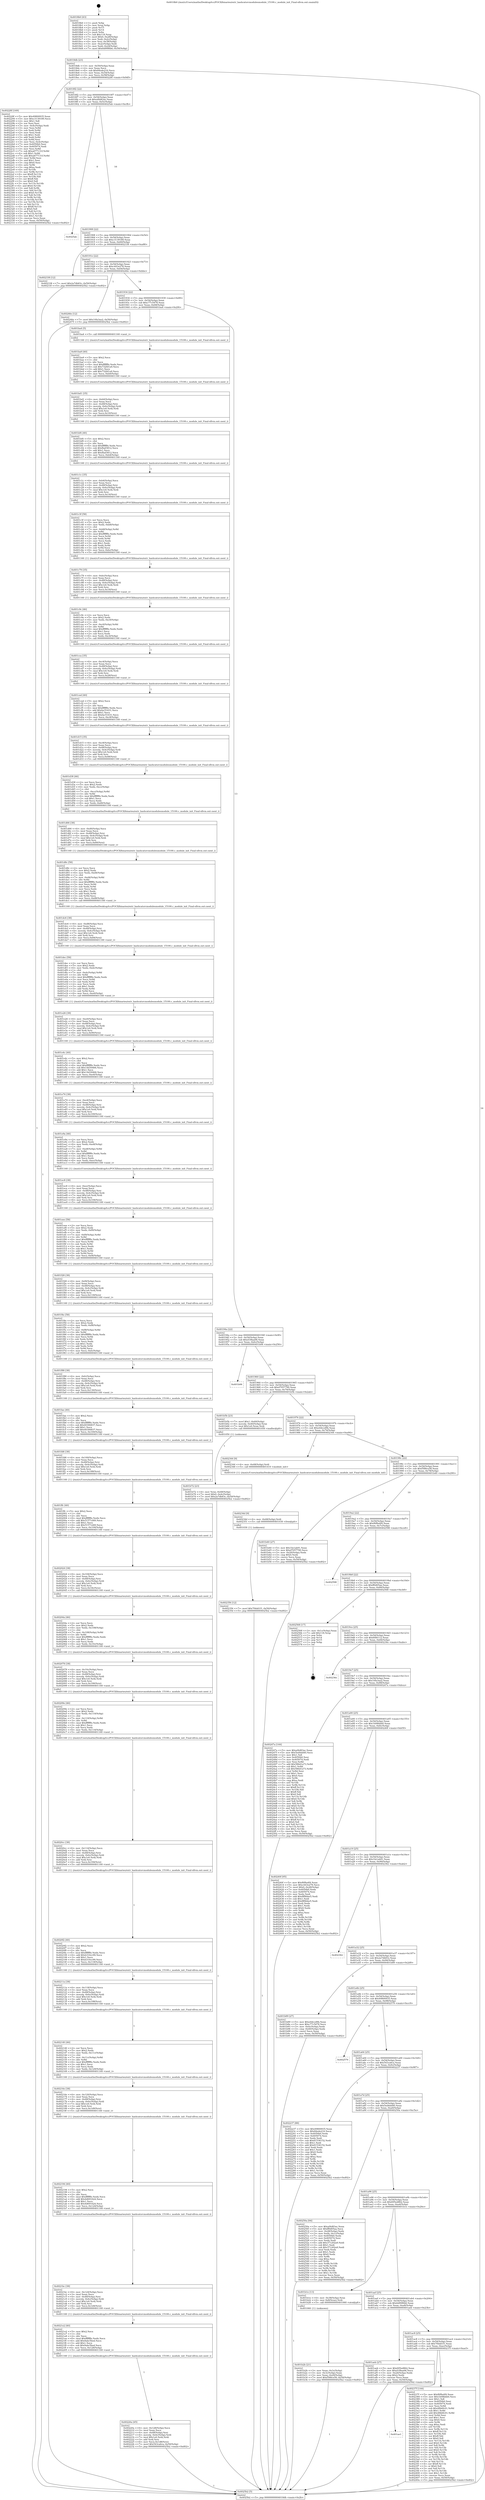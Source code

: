 digraph "0x4018b0" {
  label = "0x4018b0 (/mnt/c/Users/mathe/Desktop/tcc/POCII/binaries/extr_hashcatsrcmodulesmodule_15100.c_module_init_Final-ollvm.out::main(0))"
  labelloc = "t"
  node[shape=record]

  Entry [label="",width=0.3,height=0.3,shape=circle,fillcolor=black,style=filled]
  "0x4018db" [label="{
     0x4018db [23]\l
     | [instrs]\l
     &nbsp;&nbsp;0x4018db \<+3\>: mov -0x50(%rbp),%eax\l
     &nbsp;&nbsp;0x4018de \<+2\>: mov %eax,%ecx\l
     &nbsp;&nbsp;0x4018e0 \<+6\>: sub $0x84ede216,%ecx\l
     &nbsp;&nbsp;0x4018e6 \<+3\>: mov %eax,-0x54(%rbp)\l
     &nbsp;&nbsp;0x4018e9 \<+3\>: mov %ecx,-0x58(%rbp)\l
     &nbsp;&nbsp;0x4018ec \<+6\>: je 000000000040228f \<main+0x9df\>\l
  }"]
  "0x40228f" [label="{
     0x40228f [169]\l
     | [instrs]\l
     &nbsp;&nbsp;0x40228f \<+5\>: mov $0x49800935,%eax\l
     &nbsp;&nbsp;0x402294 \<+5\>: mov $0xc3139189,%ecx\l
     &nbsp;&nbsp;0x402299 \<+2\>: mov $0x1,%dl\l
     &nbsp;&nbsp;0x40229b \<+2\>: xor %esi,%esi\l
     &nbsp;&nbsp;0x40229d \<+3\>: mov -0x4c(%rbp),%edi\l
     &nbsp;&nbsp;0x4022a0 \<+3\>: mov %esi,%r8d\l
     &nbsp;&nbsp;0x4022a3 \<+3\>: sub %edi,%r8d\l
     &nbsp;&nbsp;0x4022a6 \<+2\>: mov %esi,%edi\l
     &nbsp;&nbsp;0x4022a8 \<+3\>: sub $0x1,%edi\l
     &nbsp;&nbsp;0x4022ab \<+3\>: add %edi,%r8d\l
     &nbsp;&nbsp;0x4022ae \<+3\>: sub %r8d,%esi\l
     &nbsp;&nbsp;0x4022b1 \<+3\>: mov %esi,-0x4c(%rbp)\l
     &nbsp;&nbsp;0x4022b4 \<+7\>: mov 0x4050b0,%esi\l
     &nbsp;&nbsp;0x4022bb \<+7\>: mov 0x405074,%edi\l
     &nbsp;&nbsp;0x4022c2 \<+3\>: mov %esi,%r8d\l
     &nbsp;&nbsp;0x4022c5 \<+7\>: sub $0xa677131f,%r8d\l
     &nbsp;&nbsp;0x4022cc \<+4\>: sub $0x1,%r8d\l
     &nbsp;&nbsp;0x4022d0 \<+7\>: add $0xa677131f,%r8d\l
     &nbsp;&nbsp;0x4022d7 \<+4\>: imul %r8d,%esi\l
     &nbsp;&nbsp;0x4022db \<+3\>: and $0x1,%esi\l
     &nbsp;&nbsp;0x4022de \<+3\>: cmp $0x0,%esi\l
     &nbsp;&nbsp;0x4022e1 \<+4\>: sete %r9b\l
     &nbsp;&nbsp;0x4022e5 \<+3\>: cmp $0xa,%edi\l
     &nbsp;&nbsp;0x4022e8 \<+4\>: setl %r10b\l
     &nbsp;&nbsp;0x4022ec \<+3\>: mov %r9b,%r11b\l
     &nbsp;&nbsp;0x4022ef \<+4\>: xor $0xff,%r11b\l
     &nbsp;&nbsp;0x4022f3 \<+3\>: mov %r10b,%bl\l
     &nbsp;&nbsp;0x4022f6 \<+3\>: xor $0xff,%bl\l
     &nbsp;&nbsp;0x4022f9 \<+3\>: xor $0x0,%dl\l
     &nbsp;&nbsp;0x4022fc \<+3\>: mov %r11b,%r14b\l
     &nbsp;&nbsp;0x4022ff \<+4\>: and $0x0,%r14b\l
     &nbsp;&nbsp;0x402303 \<+3\>: and %dl,%r9b\l
     &nbsp;&nbsp;0x402306 \<+3\>: mov %bl,%r15b\l
     &nbsp;&nbsp;0x402309 \<+4\>: and $0x0,%r15b\l
     &nbsp;&nbsp;0x40230d \<+3\>: and %dl,%r10b\l
     &nbsp;&nbsp;0x402310 \<+3\>: or %r9b,%r14b\l
     &nbsp;&nbsp;0x402313 \<+3\>: or %r10b,%r15b\l
     &nbsp;&nbsp;0x402316 \<+3\>: xor %r15b,%r14b\l
     &nbsp;&nbsp;0x402319 \<+3\>: or %bl,%r11b\l
     &nbsp;&nbsp;0x40231c \<+4\>: xor $0xff,%r11b\l
     &nbsp;&nbsp;0x402320 \<+3\>: or $0x0,%dl\l
     &nbsp;&nbsp;0x402323 \<+3\>: and %dl,%r11b\l
     &nbsp;&nbsp;0x402326 \<+3\>: or %r11b,%r14b\l
     &nbsp;&nbsp;0x402329 \<+4\>: test $0x1,%r14b\l
     &nbsp;&nbsp;0x40232d \<+3\>: cmovne %ecx,%eax\l
     &nbsp;&nbsp;0x402330 \<+3\>: mov %eax,-0x50(%rbp)\l
     &nbsp;&nbsp;0x402333 \<+5\>: jmp 00000000004025b2 \<main+0xd02\>\l
  }"]
  "0x4018f2" [label="{
     0x4018f2 [22]\l
     | [instrs]\l
     &nbsp;&nbsp;0x4018f2 \<+5\>: jmp 00000000004018f7 \<main+0x47\>\l
     &nbsp;&nbsp;0x4018f7 \<+3\>: mov -0x54(%rbp),%eax\l
     &nbsp;&nbsp;0x4018fa \<+5\>: sub $0xaf4d83ac,%eax\l
     &nbsp;&nbsp;0x4018ff \<+3\>: mov %eax,-0x5c(%rbp)\l
     &nbsp;&nbsp;0x401902 \<+6\>: je 00000000004025ab \<main+0xcfb\>\l
  }"]
  Exit [label="",width=0.3,height=0.3,shape=circle,fillcolor=black,style=filled,peripheries=2]
  "0x4025ab" [label="{
     0x4025ab\l
  }", style=dashed]
  "0x401908" [label="{
     0x401908 [22]\l
     | [instrs]\l
     &nbsp;&nbsp;0x401908 \<+5\>: jmp 000000000040190d \<main+0x5d\>\l
     &nbsp;&nbsp;0x40190d \<+3\>: mov -0x54(%rbp),%eax\l
     &nbsp;&nbsp;0x401910 \<+5\>: sub $0xc3139189,%eax\l
     &nbsp;&nbsp;0x401915 \<+3\>: mov %eax,-0x60(%rbp)\l
     &nbsp;&nbsp;0x401918 \<+6\>: je 0000000000402338 \<main+0xa88\>\l
  }"]
  "0x401ae1" [label="{
     0x401ae1\l
  }", style=dashed]
  "0x402338" [label="{
     0x402338 [12]\l
     | [instrs]\l
     &nbsp;&nbsp;0x402338 \<+7\>: movl $0x2a7db83c,-0x50(%rbp)\l
     &nbsp;&nbsp;0x40233f \<+5\>: jmp 00000000004025b2 \<main+0xd02\>\l
  }"]
  "0x40191e" [label="{
     0x40191e [22]\l
     | [instrs]\l
     &nbsp;&nbsp;0x40191e \<+5\>: jmp 0000000000401923 \<main+0x73\>\l
     &nbsp;&nbsp;0x401923 \<+3\>: mov -0x54(%rbp),%eax\l
     &nbsp;&nbsp;0x401926 \<+5\>: sub $0xc443e278,%eax\l
     &nbsp;&nbsp;0x40192b \<+3\>: mov %eax,-0x64(%rbp)\l
     &nbsp;&nbsp;0x40192e \<+6\>: je 000000000040246e \<main+0xbbe\>\l
  }"]
  "0x40237f" [label="{
     0x40237f [144]\l
     | [instrs]\l
     &nbsp;&nbsp;0x40237f \<+5\>: mov $0xf6f8a4f4,%eax\l
     &nbsp;&nbsp;0x402384 \<+5\>: mov $0x1b08bbb0,%ecx\l
     &nbsp;&nbsp;0x402389 \<+2\>: mov $0x1,%dl\l
     &nbsp;&nbsp;0x40238b \<+7\>: mov 0x4050b0,%esi\l
     &nbsp;&nbsp;0x402392 \<+7\>: mov 0x405074,%edi\l
     &nbsp;&nbsp;0x402399 \<+3\>: mov %esi,%r8d\l
     &nbsp;&nbsp;0x40239c \<+7\>: sub $0x48b6fc01,%r8d\l
     &nbsp;&nbsp;0x4023a3 \<+4\>: sub $0x1,%r8d\l
     &nbsp;&nbsp;0x4023a7 \<+7\>: add $0x48b6fc01,%r8d\l
     &nbsp;&nbsp;0x4023ae \<+4\>: imul %r8d,%esi\l
     &nbsp;&nbsp;0x4023b2 \<+3\>: and $0x1,%esi\l
     &nbsp;&nbsp;0x4023b5 \<+3\>: cmp $0x0,%esi\l
     &nbsp;&nbsp;0x4023b8 \<+4\>: sete %r9b\l
     &nbsp;&nbsp;0x4023bc \<+3\>: cmp $0xa,%edi\l
     &nbsp;&nbsp;0x4023bf \<+4\>: setl %r10b\l
     &nbsp;&nbsp;0x4023c3 \<+3\>: mov %r9b,%r11b\l
     &nbsp;&nbsp;0x4023c6 \<+4\>: xor $0xff,%r11b\l
     &nbsp;&nbsp;0x4023ca \<+3\>: mov %r10b,%bl\l
     &nbsp;&nbsp;0x4023cd \<+3\>: xor $0xff,%bl\l
     &nbsp;&nbsp;0x4023d0 \<+3\>: xor $0x0,%dl\l
     &nbsp;&nbsp;0x4023d3 \<+3\>: mov %r11b,%r14b\l
     &nbsp;&nbsp;0x4023d6 \<+4\>: and $0x0,%r14b\l
     &nbsp;&nbsp;0x4023da \<+3\>: and %dl,%r9b\l
     &nbsp;&nbsp;0x4023dd \<+3\>: mov %bl,%r15b\l
     &nbsp;&nbsp;0x4023e0 \<+4\>: and $0x0,%r15b\l
     &nbsp;&nbsp;0x4023e4 \<+3\>: and %dl,%r10b\l
     &nbsp;&nbsp;0x4023e7 \<+3\>: or %r9b,%r14b\l
     &nbsp;&nbsp;0x4023ea \<+3\>: or %r10b,%r15b\l
     &nbsp;&nbsp;0x4023ed \<+3\>: xor %r15b,%r14b\l
     &nbsp;&nbsp;0x4023f0 \<+3\>: or %bl,%r11b\l
     &nbsp;&nbsp;0x4023f3 \<+4\>: xor $0xff,%r11b\l
     &nbsp;&nbsp;0x4023f7 \<+3\>: or $0x0,%dl\l
     &nbsp;&nbsp;0x4023fa \<+3\>: and %dl,%r11b\l
     &nbsp;&nbsp;0x4023fd \<+3\>: or %r11b,%r14b\l
     &nbsp;&nbsp;0x402400 \<+4\>: test $0x1,%r14b\l
     &nbsp;&nbsp;0x402404 \<+3\>: cmovne %ecx,%eax\l
     &nbsp;&nbsp;0x402407 \<+3\>: mov %eax,-0x50(%rbp)\l
     &nbsp;&nbsp;0x40240a \<+5\>: jmp 00000000004025b2 \<main+0xd02\>\l
  }"]
  "0x40246e" [label="{
     0x40246e [12]\l
     | [instrs]\l
     &nbsp;&nbsp;0x40246e \<+7\>: movl $0x10fa3aa2,-0x50(%rbp)\l
     &nbsp;&nbsp;0x402475 \<+5\>: jmp 00000000004025b2 \<main+0xd02\>\l
  }"]
  "0x401934" [label="{
     0x401934 [22]\l
     | [instrs]\l
     &nbsp;&nbsp;0x401934 \<+5\>: jmp 0000000000401939 \<main+0x89\>\l
     &nbsp;&nbsp;0x401939 \<+3\>: mov -0x54(%rbp),%eax\l
     &nbsp;&nbsp;0x40193c \<+5\>: sub $0xc77c5478,%eax\l
     &nbsp;&nbsp;0x401941 \<+3\>: mov %eax,-0x68(%rbp)\l
     &nbsp;&nbsp;0x401944 \<+6\>: je 0000000000401ba4 \<main+0x2f4\>\l
  }"]
  "0x402356" [label="{
     0x402356 [12]\l
     | [instrs]\l
     &nbsp;&nbsp;0x402356 \<+7\>: movl $0x7f4dd1f1,-0x50(%rbp)\l
     &nbsp;&nbsp;0x40235d \<+5\>: jmp 00000000004025b2 \<main+0xd02\>\l
  }"]
  "0x401ba4" [label="{
     0x401ba4 [5]\l
     | [instrs]\l
     &nbsp;&nbsp;0x401ba4 \<+5\>: call 0000000000401160 \<next_i\>\l
     | [calls]\l
     &nbsp;&nbsp;0x401160 \{1\} (/mnt/c/Users/mathe/Desktop/tcc/POCII/binaries/extr_hashcatsrcmodulesmodule_15100.c_module_init_Final-ollvm.out::next_i)\l
  }"]
  "0x40194a" [label="{
     0x40194a [22]\l
     | [instrs]\l
     &nbsp;&nbsp;0x40194a \<+5\>: jmp 000000000040194f \<main+0x9f\>\l
     &nbsp;&nbsp;0x40194f \<+3\>: mov -0x54(%rbp),%eax\l
     &nbsp;&nbsp;0x401952 \<+5\>: sub $0xd1f8aa06,%eax\l
     &nbsp;&nbsp;0x401957 \<+3\>: mov %eax,-0x6c(%rbp)\l
     &nbsp;&nbsp;0x40195a \<+6\>: je 0000000000401b06 \<main+0x256\>\l
  }"]
  "0x40234d" [label="{
     0x40234d [9]\l
     | [instrs]\l
     &nbsp;&nbsp;0x40234d \<+4\>: mov -0x48(%rbp),%rdi\l
     &nbsp;&nbsp;0x402351 \<+5\>: call 0000000000401030 \<free@plt\>\l
     | [calls]\l
     &nbsp;&nbsp;0x401030 \{1\} (unknown)\l
  }"]
  "0x401b06" [label="{
     0x401b06\l
  }", style=dashed]
  "0x401960" [label="{
     0x401960 [22]\l
     | [instrs]\l
     &nbsp;&nbsp;0x401960 \<+5\>: jmp 0000000000401965 \<main+0xb5\>\l
     &nbsp;&nbsp;0x401965 \<+3\>: mov -0x54(%rbp),%eax\l
     &nbsp;&nbsp;0x401968 \<+5\>: sub $0xd7057790,%eax\l
     &nbsp;&nbsp;0x40196d \<+3\>: mov %eax,-0x70(%rbp)\l
     &nbsp;&nbsp;0x401970 \<+6\>: je 0000000000401b5b \<main+0x2ab\>\l
  }"]
  "0x40220a" [label="{
     0x40220a [45]\l
     | [instrs]\l
     &nbsp;&nbsp;0x40220a \<+6\>: mov -0x128(%rbp),%ecx\l
     &nbsp;&nbsp;0x402210 \<+3\>: imul %eax,%ecx\l
     &nbsp;&nbsp;0x402213 \<+4\>: mov -0x48(%rbp),%rsi\l
     &nbsp;&nbsp;0x402217 \<+4\>: movslq -0x4c(%rbp),%rdi\l
     &nbsp;&nbsp;0x40221b \<+7\>: imul $0x1e0,%rdi,%rdi\l
     &nbsp;&nbsp;0x402222 \<+3\>: add %rdi,%rsi\l
     &nbsp;&nbsp;0x402225 \<+6\>: mov %ecx,0x1d8(%rsi)\l
     &nbsp;&nbsp;0x40222b \<+7\>: movl $0x543ca6ca,-0x50(%rbp)\l
     &nbsp;&nbsp;0x402232 \<+5\>: jmp 00000000004025b2 \<main+0xd02\>\l
  }"]
  "0x401b5b" [label="{
     0x401b5b [23]\l
     | [instrs]\l
     &nbsp;&nbsp;0x401b5b \<+7\>: movl $0x1,-0x40(%rbp)\l
     &nbsp;&nbsp;0x401b62 \<+4\>: movslq -0x40(%rbp),%rax\l
     &nbsp;&nbsp;0x401b66 \<+7\>: imul $0x1e0,%rax,%rdi\l
     &nbsp;&nbsp;0x401b6d \<+5\>: call 0000000000401050 \<malloc@plt\>\l
     | [calls]\l
     &nbsp;&nbsp;0x401050 \{1\} (unknown)\l
  }"]
  "0x401976" [label="{
     0x401976 [22]\l
     | [instrs]\l
     &nbsp;&nbsp;0x401976 \<+5\>: jmp 000000000040197b \<main+0xcb\>\l
     &nbsp;&nbsp;0x40197b \<+3\>: mov -0x54(%rbp),%eax\l
     &nbsp;&nbsp;0x40197e \<+5\>: sub $0xe0dccd9b,%eax\l
     &nbsp;&nbsp;0x401983 \<+3\>: mov %eax,-0x74(%rbp)\l
     &nbsp;&nbsp;0x401986 \<+6\>: je 0000000000402344 \<main+0xa94\>\l
  }"]
  "0x4021e2" [label="{
     0x4021e2 [40]\l
     | [instrs]\l
     &nbsp;&nbsp;0x4021e2 \<+5\>: mov $0x2,%ecx\l
     &nbsp;&nbsp;0x4021e7 \<+1\>: cltd\l
     &nbsp;&nbsp;0x4021e8 \<+2\>: idiv %ecx\l
     &nbsp;&nbsp;0x4021ea \<+6\>: imul $0xfffffffe,%edx,%ecx\l
     &nbsp;&nbsp;0x4021f0 \<+6\>: add $0x9abc5bed,%ecx\l
     &nbsp;&nbsp;0x4021f6 \<+3\>: add $0x1,%ecx\l
     &nbsp;&nbsp;0x4021f9 \<+6\>: sub $0x9abc5bed,%ecx\l
     &nbsp;&nbsp;0x4021ff \<+6\>: mov %ecx,-0x128(%rbp)\l
     &nbsp;&nbsp;0x402205 \<+5\>: call 0000000000401160 \<next_i\>\l
     | [calls]\l
     &nbsp;&nbsp;0x401160 \{1\} (/mnt/c/Users/mathe/Desktop/tcc/POCII/binaries/extr_hashcatsrcmodulesmodule_15100.c_module_init_Final-ollvm.out::next_i)\l
  }"]
  "0x402344" [label="{
     0x402344 [9]\l
     | [instrs]\l
     &nbsp;&nbsp;0x402344 \<+4\>: mov -0x48(%rbp),%rdi\l
     &nbsp;&nbsp;0x402348 \<+5\>: call 0000000000401410 \<module_init\>\l
     | [calls]\l
     &nbsp;&nbsp;0x401410 \{1\} (/mnt/c/Users/mathe/Desktop/tcc/POCII/binaries/extr_hashcatsrcmodulesmodule_15100.c_module_init_Final-ollvm.out::module_init)\l
  }"]
  "0x40198c" [label="{
     0x40198c [22]\l
     | [instrs]\l
     &nbsp;&nbsp;0x40198c \<+5\>: jmp 0000000000401991 \<main+0xe1\>\l
     &nbsp;&nbsp;0x401991 \<+3\>: mov -0x54(%rbp),%eax\l
     &nbsp;&nbsp;0x401994 \<+5\>: sub $0xf588ce58,%eax\l
     &nbsp;&nbsp;0x401999 \<+3\>: mov %eax,-0x78(%rbp)\l
     &nbsp;&nbsp;0x40199c \<+6\>: je 0000000000401b40 \<main+0x290\>\l
  }"]
  "0x4021bc" [label="{
     0x4021bc [38]\l
     | [instrs]\l
     &nbsp;&nbsp;0x4021bc \<+6\>: mov -0x124(%rbp),%ecx\l
     &nbsp;&nbsp;0x4021c2 \<+3\>: imul %eax,%ecx\l
     &nbsp;&nbsp;0x4021c5 \<+4\>: mov -0x48(%rbp),%rsi\l
     &nbsp;&nbsp;0x4021c9 \<+4\>: movslq -0x4c(%rbp),%rdi\l
     &nbsp;&nbsp;0x4021cd \<+7\>: imul $0x1e0,%rdi,%rdi\l
     &nbsp;&nbsp;0x4021d4 \<+3\>: add %rdi,%rsi\l
     &nbsp;&nbsp;0x4021d7 \<+6\>: mov %ecx,0x1d4(%rsi)\l
     &nbsp;&nbsp;0x4021dd \<+5\>: call 0000000000401160 \<next_i\>\l
     | [calls]\l
     &nbsp;&nbsp;0x401160 \{1\} (/mnt/c/Users/mathe/Desktop/tcc/POCII/binaries/extr_hashcatsrcmodulesmodule_15100.c_module_init_Final-ollvm.out::next_i)\l
  }"]
  "0x401b40" [label="{
     0x401b40 [27]\l
     | [instrs]\l
     &nbsp;&nbsp;0x401b40 \<+5\>: mov $0x1fa1ab91,%eax\l
     &nbsp;&nbsp;0x401b45 \<+5\>: mov $0xd7057790,%ecx\l
     &nbsp;&nbsp;0x401b4a \<+3\>: mov -0x20(%rbp),%edx\l
     &nbsp;&nbsp;0x401b4d \<+3\>: cmp $0x0,%edx\l
     &nbsp;&nbsp;0x401b50 \<+3\>: cmove %ecx,%eax\l
     &nbsp;&nbsp;0x401b53 \<+3\>: mov %eax,-0x50(%rbp)\l
     &nbsp;&nbsp;0x401b56 \<+5\>: jmp 00000000004025b2 \<main+0xd02\>\l
  }"]
  "0x4019a2" [label="{
     0x4019a2 [22]\l
     | [instrs]\l
     &nbsp;&nbsp;0x4019a2 \<+5\>: jmp 00000000004019a7 \<main+0xf7\>\l
     &nbsp;&nbsp;0x4019a7 \<+3\>: mov -0x54(%rbp),%eax\l
     &nbsp;&nbsp;0x4019aa \<+5\>: sub $0xf6f8a4f4,%eax\l
     &nbsp;&nbsp;0x4019af \<+3\>: mov %eax,-0x7c(%rbp)\l
     &nbsp;&nbsp;0x4019b2 \<+6\>: je 0000000000402598 \<main+0xce8\>\l
  }"]
  "0x402194" [label="{
     0x402194 [40]\l
     | [instrs]\l
     &nbsp;&nbsp;0x402194 \<+5\>: mov $0x2,%ecx\l
     &nbsp;&nbsp;0x402199 \<+1\>: cltd\l
     &nbsp;&nbsp;0x40219a \<+2\>: idiv %ecx\l
     &nbsp;&nbsp;0x40219c \<+6\>: imul $0xfffffffe,%edx,%ecx\l
     &nbsp;&nbsp;0x4021a2 \<+6\>: add $0x4d691624,%ecx\l
     &nbsp;&nbsp;0x4021a8 \<+3\>: add $0x1,%ecx\l
     &nbsp;&nbsp;0x4021ab \<+6\>: sub $0x4d691624,%ecx\l
     &nbsp;&nbsp;0x4021b1 \<+6\>: mov %ecx,-0x124(%rbp)\l
     &nbsp;&nbsp;0x4021b7 \<+5\>: call 0000000000401160 \<next_i\>\l
     | [calls]\l
     &nbsp;&nbsp;0x401160 \{1\} (/mnt/c/Users/mathe/Desktop/tcc/POCII/binaries/extr_hashcatsrcmodulesmodule_15100.c_module_init_Final-ollvm.out::next_i)\l
  }"]
  "0x402598" [label="{
     0x402598\l
  }", style=dashed]
  "0x4019b8" [label="{
     0x4019b8 [22]\l
     | [instrs]\l
     &nbsp;&nbsp;0x4019b8 \<+5\>: jmp 00000000004019bd \<main+0x10d\>\l
     &nbsp;&nbsp;0x4019bd \<+3\>: mov -0x54(%rbp),%eax\l
     &nbsp;&nbsp;0x4019c0 \<+5\>: sub $0xff0d05aa,%eax\l
     &nbsp;&nbsp;0x4019c5 \<+3\>: mov %eax,-0x80(%rbp)\l
     &nbsp;&nbsp;0x4019c8 \<+6\>: je 0000000000402568 \<main+0xcb8\>\l
  }"]
  "0x40216e" [label="{
     0x40216e [38]\l
     | [instrs]\l
     &nbsp;&nbsp;0x40216e \<+6\>: mov -0x120(%rbp),%ecx\l
     &nbsp;&nbsp;0x402174 \<+3\>: imul %eax,%ecx\l
     &nbsp;&nbsp;0x402177 \<+4\>: mov -0x48(%rbp),%rsi\l
     &nbsp;&nbsp;0x40217b \<+4\>: movslq -0x4c(%rbp),%rdi\l
     &nbsp;&nbsp;0x40217f \<+7\>: imul $0x1e0,%rdi,%rdi\l
     &nbsp;&nbsp;0x402186 \<+3\>: add %rdi,%rsi\l
     &nbsp;&nbsp;0x402189 \<+6\>: mov %ecx,0x1d0(%rsi)\l
     &nbsp;&nbsp;0x40218f \<+5\>: call 0000000000401160 \<next_i\>\l
     | [calls]\l
     &nbsp;&nbsp;0x401160 \{1\} (/mnt/c/Users/mathe/Desktop/tcc/POCII/binaries/extr_hashcatsrcmodulesmodule_15100.c_module_init_Final-ollvm.out::next_i)\l
  }"]
  "0x402568" [label="{
     0x402568 [17]\l
     | [instrs]\l
     &nbsp;&nbsp;0x402568 \<+3\>: mov -0x1c(%rbp),%eax\l
     &nbsp;&nbsp;0x40256b \<+7\>: add $0x118,%rsp\l
     &nbsp;&nbsp;0x402572 \<+1\>: pop %rbx\l
     &nbsp;&nbsp;0x402573 \<+2\>: pop %r14\l
     &nbsp;&nbsp;0x402575 \<+2\>: pop %r15\l
     &nbsp;&nbsp;0x402577 \<+1\>: pop %rbp\l
     &nbsp;&nbsp;0x402578 \<+1\>: ret\l
  }"]
  "0x4019ce" [label="{
     0x4019ce [25]\l
     | [instrs]\l
     &nbsp;&nbsp;0x4019ce \<+5\>: jmp 00000000004019d3 \<main+0x123\>\l
     &nbsp;&nbsp;0x4019d3 \<+3\>: mov -0x54(%rbp),%eax\l
     &nbsp;&nbsp;0x4019d6 \<+5\>: sub $0x6f46112,%eax\l
     &nbsp;&nbsp;0x4019db \<+6\>: mov %eax,-0x84(%rbp)\l
     &nbsp;&nbsp;0x4019e1 \<+6\>: je 000000000040236e \<main+0xabe\>\l
  }"]
  "0x402140" [label="{
     0x402140 [46]\l
     | [instrs]\l
     &nbsp;&nbsp;0x402140 \<+2\>: xor %ecx,%ecx\l
     &nbsp;&nbsp;0x402142 \<+5\>: mov $0x2,%edx\l
     &nbsp;&nbsp;0x402147 \<+6\>: mov %edx,-0x11c(%rbp)\l
     &nbsp;&nbsp;0x40214d \<+1\>: cltd\l
     &nbsp;&nbsp;0x40214e \<+7\>: mov -0x11c(%rbp),%r8d\l
     &nbsp;&nbsp;0x402155 \<+3\>: idiv %r8d\l
     &nbsp;&nbsp;0x402158 \<+6\>: imul $0xfffffffe,%edx,%edx\l
     &nbsp;&nbsp;0x40215e \<+3\>: sub $0x1,%ecx\l
     &nbsp;&nbsp;0x402161 \<+2\>: sub %ecx,%edx\l
     &nbsp;&nbsp;0x402163 \<+6\>: mov %edx,-0x120(%rbp)\l
     &nbsp;&nbsp;0x402169 \<+5\>: call 0000000000401160 \<next_i\>\l
     | [calls]\l
     &nbsp;&nbsp;0x401160 \{1\} (/mnt/c/Users/mathe/Desktop/tcc/POCII/binaries/extr_hashcatsrcmodulesmodule_15100.c_module_init_Final-ollvm.out::next_i)\l
  }"]
  "0x40236e" [label="{
     0x40236e\l
  }", style=dashed]
  "0x4019e7" [label="{
     0x4019e7 [25]\l
     | [instrs]\l
     &nbsp;&nbsp;0x4019e7 \<+5\>: jmp 00000000004019ec \<main+0x13c\>\l
     &nbsp;&nbsp;0x4019ec \<+3\>: mov -0x54(%rbp),%eax\l
     &nbsp;&nbsp;0x4019ef \<+5\>: sub $0x10fa3aa2,%eax\l
     &nbsp;&nbsp;0x4019f4 \<+6\>: mov %eax,-0x88(%rbp)\l
     &nbsp;&nbsp;0x4019fa \<+6\>: je 000000000040247a \<main+0xbca\>\l
  }"]
  "0x40211a" [label="{
     0x40211a [38]\l
     | [instrs]\l
     &nbsp;&nbsp;0x40211a \<+6\>: mov -0x118(%rbp),%ecx\l
     &nbsp;&nbsp;0x402120 \<+3\>: imul %eax,%ecx\l
     &nbsp;&nbsp;0x402123 \<+4\>: mov -0x48(%rbp),%rsi\l
     &nbsp;&nbsp;0x402127 \<+4\>: movslq -0x4c(%rbp),%rdi\l
     &nbsp;&nbsp;0x40212b \<+7\>: imul $0x1e0,%rdi,%rdi\l
     &nbsp;&nbsp;0x402132 \<+3\>: add %rdi,%rsi\l
     &nbsp;&nbsp;0x402135 \<+6\>: mov %ecx,0x198(%rsi)\l
     &nbsp;&nbsp;0x40213b \<+5\>: call 0000000000401160 \<next_i\>\l
     | [calls]\l
     &nbsp;&nbsp;0x401160 \{1\} (/mnt/c/Users/mathe/Desktop/tcc/POCII/binaries/extr_hashcatsrcmodulesmodule_15100.c_module_init_Final-ollvm.out::next_i)\l
  }"]
  "0x40247a" [label="{
     0x40247a [144]\l
     | [instrs]\l
     &nbsp;&nbsp;0x40247a \<+5\>: mov $0xaf4d83ac,%eax\l
     &nbsp;&nbsp;0x40247f \<+5\>: mov $0x5ed4dd40,%ecx\l
     &nbsp;&nbsp;0x402484 \<+2\>: mov $0x1,%dl\l
     &nbsp;&nbsp;0x402486 \<+7\>: mov 0x4050b0,%esi\l
     &nbsp;&nbsp;0x40248d \<+7\>: mov 0x405074,%edi\l
     &nbsp;&nbsp;0x402494 \<+3\>: mov %esi,%r8d\l
     &nbsp;&nbsp;0x402497 \<+7\>: add $0x586d1a73,%r8d\l
     &nbsp;&nbsp;0x40249e \<+4\>: sub $0x1,%r8d\l
     &nbsp;&nbsp;0x4024a2 \<+7\>: sub $0x586d1a73,%r8d\l
     &nbsp;&nbsp;0x4024a9 \<+4\>: imul %r8d,%esi\l
     &nbsp;&nbsp;0x4024ad \<+3\>: and $0x1,%esi\l
     &nbsp;&nbsp;0x4024b0 \<+3\>: cmp $0x0,%esi\l
     &nbsp;&nbsp;0x4024b3 \<+4\>: sete %r9b\l
     &nbsp;&nbsp;0x4024b7 \<+3\>: cmp $0xa,%edi\l
     &nbsp;&nbsp;0x4024ba \<+4\>: setl %r10b\l
     &nbsp;&nbsp;0x4024be \<+3\>: mov %r9b,%r11b\l
     &nbsp;&nbsp;0x4024c1 \<+4\>: xor $0xff,%r11b\l
     &nbsp;&nbsp;0x4024c5 \<+3\>: mov %r10b,%bl\l
     &nbsp;&nbsp;0x4024c8 \<+3\>: xor $0xff,%bl\l
     &nbsp;&nbsp;0x4024cb \<+3\>: xor $0x0,%dl\l
     &nbsp;&nbsp;0x4024ce \<+3\>: mov %r11b,%r14b\l
     &nbsp;&nbsp;0x4024d1 \<+4\>: and $0x0,%r14b\l
     &nbsp;&nbsp;0x4024d5 \<+3\>: and %dl,%r9b\l
     &nbsp;&nbsp;0x4024d8 \<+3\>: mov %bl,%r15b\l
     &nbsp;&nbsp;0x4024db \<+4\>: and $0x0,%r15b\l
     &nbsp;&nbsp;0x4024df \<+3\>: and %dl,%r10b\l
     &nbsp;&nbsp;0x4024e2 \<+3\>: or %r9b,%r14b\l
     &nbsp;&nbsp;0x4024e5 \<+3\>: or %r10b,%r15b\l
     &nbsp;&nbsp;0x4024e8 \<+3\>: xor %r15b,%r14b\l
     &nbsp;&nbsp;0x4024eb \<+3\>: or %bl,%r11b\l
     &nbsp;&nbsp;0x4024ee \<+4\>: xor $0xff,%r11b\l
     &nbsp;&nbsp;0x4024f2 \<+3\>: or $0x0,%dl\l
     &nbsp;&nbsp;0x4024f5 \<+3\>: and %dl,%r11b\l
     &nbsp;&nbsp;0x4024f8 \<+3\>: or %r11b,%r14b\l
     &nbsp;&nbsp;0x4024fb \<+4\>: test $0x1,%r14b\l
     &nbsp;&nbsp;0x4024ff \<+3\>: cmovne %ecx,%eax\l
     &nbsp;&nbsp;0x402502 \<+3\>: mov %eax,-0x50(%rbp)\l
     &nbsp;&nbsp;0x402505 \<+5\>: jmp 00000000004025b2 \<main+0xd02\>\l
  }"]
  "0x401a00" [label="{
     0x401a00 [25]\l
     | [instrs]\l
     &nbsp;&nbsp;0x401a00 \<+5\>: jmp 0000000000401a05 \<main+0x155\>\l
     &nbsp;&nbsp;0x401a05 \<+3\>: mov -0x54(%rbp),%eax\l
     &nbsp;&nbsp;0x401a08 \<+5\>: sub $0x1b08bbb0,%eax\l
     &nbsp;&nbsp;0x401a0d \<+6\>: mov %eax,-0x8c(%rbp)\l
     &nbsp;&nbsp;0x401a13 \<+6\>: je 000000000040240f \<main+0xb5f\>\l
  }"]
  "0x4020f2" [label="{
     0x4020f2 [40]\l
     | [instrs]\l
     &nbsp;&nbsp;0x4020f2 \<+5\>: mov $0x2,%ecx\l
     &nbsp;&nbsp;0x4020f7 \<+1\>: cltd\l
     &nbsp;&nbsp;0x4020f8 \<+2\>: idiv %ecx\l
     &nbsp;&nbsp;0x4020fa \<+6\>: imul $0xfffffffe,%edx,%ecx\l
     &nbsp;&nbsp;0x402100 \<+6\>: add $0xb316cc99,%ecx\l
     &nbsp;&nbsp;0x402106 \<+3\>: add $0x1,%ecx\l
     &nbsp;&nbsp;0x402109 \<+6\>: sub $0xb316cc99,%ecx\l
     &nbsp;&nbsp;0x40210f \<+6\>: mov %ecx,-0x118(%rbp)\l
     &nbsp;&nbsp;0x402115 \<+5\>: call 0000000000401160 \<next_i\>\l
     | [calls]\l
     &nbsp;&nbsp;0x401160 \{1\} (/mnt/c/Users/mathe/Desktop/tcc/POCII/binaries/extr_hashcatsrcmodulesmodule_15100.c_module_init_Final-ollvm.out::next_i)\l
  }"]
  "0x40240f" [label="{
     0x40240f [95]\l
     | [instrs]\l
     &nbsp;&nbsp;0x40240f \<+5\>: mov $0xf6f8a4f4,%eax\l
     &nbsp;&nbsp;0x402414 \<+5\>: mov $0xc443e278,%ecx\l
     &nbsp;&nbsp;0x402419 \<+7\>: movl $0x0,-0x28(%rbp)\l
     &nbsp;&nbsp;0x402420 \<+7\>: mov 0x4050b0,%edx\l
     &nbsp;&nbsp;0x402427 \<+7\>: mov 0x405074,%esi\l
     &nbsp;&nbsp;0x40242e \<+2\>: mov %edx,%edi\l
     &nbsp;&nbsp;0x402430 \<+6\>: add $0x8ff4bbe5,%edi\l
     &nbsp;&nbsp;0x402436 \<+3\>: sub $0x1,%edi\l
     &nbsp;&nbsp;0x402439 \<+6\>: sub $0x8ff4bbe5,%edi\l
     &nbsp;&nbsp;0x40243f \<+3\>: imul %edi,%edx\l
     &nbsp;&nbsp;0x402442 \<+3\>: and $0x1,%edx\l
     &nbsp;&nbsp;0x402445 \<+3\>: cmp $0x0,%edx\l
     &nbsp;&nbsp;0x402448 \<+4\>: sete %r8b\l
     &nbsp;&nbsp;0x40244c \<+3\>: cmp $0xa,%esi\l
     &nbsp;&nbsp;0x40244f \<+4\>: setl %r9b\l
     &nbsp;&nbsp;0x402453 \<+3\>: mov %r8b,%r10b\l
     &nbsp;&nbsp;0x402456 \<+3\>: and %r9b,%r10b\l
     &nbsp;&nbsp;0x402459 \<+3\>: xor %r9b,%r8b\l
     &nbsp;&nbsp;0x40245c \<+3\>: or %r8b,%r10b\l
     &nbsp;&nbsp;0x40245f \<+4\>: test $0x1,%r10b\l
     &nbsp;&nbsp;0x402463 \<+3\>: cmovne %ecx,%eax\l
     &nbsp;&nbsp;0x402466 \<+3\>: mov %eax,-0x50(%rbp)\l
     &nbsp;&nbsp;0x402469 \<+5\>: jmp 00000000004025b2 \<main+0xd02\>\l
  }"]
  "0x401a19" [label="{
     0x401a19 [25]\l
     | [instrs]\l
     &nbsp;&nbsp;0x401a19 \<+5\>: jmp 0000000000401a1e \<main+0x16e\>\l
     &nbsp;&nbsp;0x401a1e \<+3\>: mov -0x54(%rbp),%eax\l
     &nbsp;&nbsp;0x401a21 \<+5\>: sub $0x1fa1ab91,%eax\l
     &nbsp;&nbsp;0x401a26 \<+6\>: mov %eax,-0x90(%rbp)\l
     &nbsp;&nbsp;0x401a2c \<+6\>: je 0000000000402362 \<main+0xab2\>\l
  }"]
  "0x4020cc" [label="{
     0x4020cc [38]\l
     | [instrs]\l
     &nbsp;&nbsp;0x4020cc \<+6\>: mov -0x114(%rbp),%ecx\l
     &nbsp;&nbsp;0x4020d2 \<+3\>: imul %eax,%ecx\l
     &nbsp;&nbsp;0x4020d5 \<+4\>: mov -0x48(%rbp),%rsi\l
     &nbsp;&nbsp;0x4020d9 \<+4\>: movslq -0x4c(%rbp),%rdi\l
     &nbsp;&nbsp;0x4020dd \<+7\>: imul $0x1e0,%rdi,%rdi\l
     &nbsp;&nbsp;0x4020e4 \<+3\>: add %rdi,%rsi\l
     &nbsp;&nbsp;0x4020e7 \<+6\>: mov %ecx,0x194(%rsi)\l
     &nbsp;&nbsp;0x4020ed \<+5\>: call 0000000000401160 \<next_i\>\l
     | [calls]\l
     &nbsp;&nbsp;0x401160 \{1\} (/mnt/c/Users/mathe/Desktop/tcc/POCII/binaries/extr_hashcatsrcmodulesmodule_15100.c_module_init_Final-ollvm.out::next_i)\l
  }"]
  "0x402362" [label="{
     0x402362\l
  }", style=dashed]
  "0x401a32" [label="{
     0x401a32 [25]\l
     | [instrs]\l
     &nbsp;&nbsp;0x401a32 \<+5\>: jmp 0000000000401a37 \<main+0x187\>\l
     &nbsp;&nbsp;0x401a37 \<+3\>: mov -0x54(%rbp),%eax\l
     &nbsp;&nbsp;0x401a3a \<+5\>: sub $0x2a7db83c,%eax\l
     &nbsp;&nbsp;0x401a3f \<+6\>: mov %eax,-0x94(%rbp)\l
     &nbsp;&nbsp;0x401a45 \<+6\>: je 0000000000401b89 \<main+0x2d9\>\l
  }"]
  "0x40209e" [label="{
     0x40209e [46]\l
     | [instrs]\l
     &nbsp;&nbsp;0x40209e \<+2\>: xor %ecx,%ecx\l
     &nbsp;&nbsp;0x4020a0 \<+5\>: mov $0x2,%edx\l
     &nbsp;&nbsp;0x4020a5 \<+6\>: mov %edx,-0x110(%rbp)\l
     &nbsp;&nbsp;0x4020ab \<+1\>: cltd\l
     &nbsp;&nbsp;0x4020ac \<+7\>: mov -0x110(%rbp),%r8d\l
     &nbsp;&nbsp;0x4020b3 \<+3\>: idiv %r8d\l
     &nbsp;&nbsp;0x4020b6 \<+6\>: imul $0xfffffffe,%edx,%edx\l
     &nbsp;&nbsp;0x4020bc \<+3\>: sub $0x1,%ecx\l
     &nbsp;&nbsp;0x4020bf \<+2\>: sub %ecx,%edx\l
     &nbsp;&nbsp;0x4020c1 \<+6\>: mov %edx,-0x114(%rbp)\l
     &nbsp;&nbsp;0x4020c7 \<+5\>: call 0000000000401160 \<next_i\>\l
     | [calls]\l
     &nbsp;&nbsp;0x401160 \{1\} (/mnt/c/Users/mathe/Desktop/tcc/POCII/binaries/extr_hashcatsrcmodulesmodule_15100.c_module_init_Final-ollvm.out::next_i)\l
  }"]
  "0x401b89" [label="{
     0x401b89 [27]\l
     | [instrs]\l
     &nbsp;&nbsp;0x401b89 \<+5\>: mov $0xe0dccd9b,%eax\l
     &nbsp;&nbsp;0x401b8e \<+5\>: mov $0xc77c5478,%ecx\l
     &nbsp;&nbsp;0x401b93 \<+3\>: mov -0x4c(%rbp),%edx\l
     &nbsp;&nbsp;0x401b96 \<+3\>: cmp -0x40(%rbp),%edx\l
     &nbsp;&nbsp;0x401b99 \<+3\>: cmovl %ecx,%eax\l
     &nbsp;&nbsp;0x401b9c \<+3\>: mov %eax,-0x50(%rbp)\l
     &nbsp;&nbsp;0x401b9f \<+5\>: jmp 00000000004025b2 \<main+0xd02\>\l
  }"]
  "0x401a4b" [label="{
     0x401a4b [25]\l
     | [instrs]\l
     &nbsp;&nbsp;0x401a4b \<+5\>: jmp 0000000000401a50 \<main+0x1a0\>\l
     &nbsp;&nbsp;0x401a50 \<+3\>: mov -0x54(%rbp),%eax\l
     &nbsp;&nbsp;0x401a53 \<+5\>: sub $0x49800935,%eax\l
     &nbsp;&nbsp;0x401a58 \<+6\>: mov %eax,-0x98(%rbp)\l
     &nbsp;&nbsp;0x401a5e \<+6\>: je 0000000000402579 \<main+0xcc9\>\l
  }"]
  "0x402078" [label="{
     0x402078 [38]\l
     | [instrs]\l
     &nbsp;&nbsp;0x402078 \<+6\>: mov -0x10c(%rbp),%ecx\l
     &nbsp;&nbsp;0x40207e \<+3\>: imul %eax,%ecx\l
     &nbsp;&nbsp;0x402081 \<+4\>: mov -0x48(%rbp),%rsi\l
     &nbsp;&nbsp;0x402085 \<+4\>: movslq -0x4c(%rbp),%rdi\l
     &nbsp;&nbsp;0x402089 \<+7\>: imul $0x1e0,%rdi,%rdi\l
     &nbsp;&nbsp;0x402090 \<+3\>: add %rdi,%rsi\l
     &nbsp;&nbsp;0x402093 \<+6\>: mov %ecx,0x190(%rsi)\l
     &nbsp;&nbsp;0x402099 \<+5\>: call 0000000000401160 \<next_i\>\l
     | [calls]\l
     &nbsp;&nbsp;0x401160 \{1\} (/mnt/c/Users/mathe/Desktop/tcc/POCII/binaries/extr_hashcatsrcmodulesmodule_15100.c_module_init_Final-ollvm.out::next_i)\l
  }"]
  "0x402579" [label="{
     0x402579\l
  }", style=dashed]
  "0x401a64" [label="{
     0x401a64 [25]\l
     | [instrs]\l
     &nbsp;&nbsp;0x401a64 \<+5\>: jmp 0000000000401a69 \<main+0x1b9\>\l
     &nbsp;&nbsp;0x401a69 \<+3\>: mov -0x54(%rbp),%eax\l
     &nbsp;&nbsp;0x401a6c \<+5\>: sub $0x543ca6ca,%eax\l
     &nbsp;&nbsp;0x401a71 \<+6\>: mov %eax,-0x9c(%rbp)\l
     &nbsp;&nbsp;0x401a77 \<+6\>: je 0000000000402237 \<main+0x987\>\l
  }"]
  "0x40204a" [label="{
     0x40204a [46]\l
     | [instrs]\l
     &nbsp;&nbsp;0x40204a \<+2\>: xor %ecx,%ecx\l
     &nbsp;&nbsp;0x40204c \<+5\>: mov $0x2,%edx\l
     &nbsp;&nbsp;0x402051 \<+6\>: mov %edx,-0x108(%rbp)\l
     &nbsp;&nbsp;0x402057 \<+1\>: cltd\l
     &nbsp;&nbsp;0x402058 \<+7\>: mov -0x108(%rbp),%r8d\l
     &nbsp;&nbsp;0x40205f \<+3\>: idiv %r8d\l
     &nbsp;&nbsp;0x402062 \<+6\>: imul $0xfffffffe,%edx,%edx\l
     &nbsp;&nbsp;0x402068 \<+3\>: sub $0x1,%ecx\l
     &nbsp;&nbsp;0x40206b \<+2\>: sub %ecx,%edx\l
     &nbsp;&nbsp;0x40206d \<+6\>: mov %edx,-0x10c(%rbp)\l
     &nbsp;&nbsp;0x402073 \<+5\>: call 0000000000401160 \<next_i\>\l
     | [calls]\l
     &nbsp;&nbsp;0x401160 \{1\} (/mnt/c/Users/mathe/Desktop/tcc/POCII/binaries/extr_hashcatsrcmodulesmodule_15100.c_module_init_Final-ollvm.out::next_i)\l
  }"]
  "0x402237" [label="{
     0x402237 [88]\l
     | [instrs]\l
     &nbsp;&nbsp;0x402237 \<+5\>: mov $0x49800935,%eax\l
     &nbsp;&nbsp;0x40223c \<+5\>: mov $0x84ede216,%ecx\l
     &nbsp;&nbsp;0x402241 \<+7\>: mov 0x4050b0,%edx\l
     &nbsp;&nbsp;0x402248 \<+7\>: mov 0x405074,%esi\l
     &nbsp;&nbsp;0x40224f \<+2\>: mov %edx,%edi\l
     &nbsp;&nbsp;0x402251 \<+6\>: sub $0x81536152,%edi\l
     &nbsp;&nbsp;0x402257 \<+3\>: sub $0x1,%edi\l
     &nbsp;&nbsp;0x40225a \<+6\>: add $0x81536152,%edi\l
     &nbsp;&nbsp;0x402260 \<+3\>: imul %edi,%edx\l
     &nbsp;&nbsp;0x402263 \<+3\>: and $0x1,%edx\l
     &nbsp;&nbsp;0x402266 \<+3\>: cmp $0x0,%edx\l
     &nbsp;&nbsp;0x402269 \<+4\>: sete %r8b\l
     &nbsp;&nbsp;0x40226d \<+3\>: cmp $0xa,%esi\l
     &nbsp;&nbsp;0x402270 \<+4\>: setl %r9b\l
     &nbsp;&nbsp;0x402274 \<+3\>: mov %r8b,%r10b\l
     &nbsp;&nbsp;0x402277 \<+3\>: and %r9b,%r10b\l
     &nbsp;&nbsp;0x40227a \<+3\>: xor %r9b,%r8b\l
     &nbsp;&nbsp;0x40227d \<+3\>: or %r8b,%r10b\l
     &nbsp;&nbsp;0x402280 \<+4\>: test $0x1,%r10b\l
     &nbsp;&nbsp;0x402284 \<+3\>: cmovne %ecx,%eax\l
     &nbsp;&nbsp;0x402287 \<+3\>: mov %eax,-0x50(%rbp)\l
     &nbsp;&nbsp;0x40228a \<+5\>: jmp 00000000004025b2 \<main+0xd02\>\l
  }"]
  "0x401a7d" [label="{
     0x401a7d [25]\l
     | [instrs]\l
     &nbsp;&nbsp;0x401a7d \<+5\>: jmp 0000000000401a82 \<main+0x1d2\>\l
     &nbsp;&nbsp;0x401a82 \<+3\>: mov -0x54(%rbp),%eax\l
     &nbsp;&nbsp;0x401a85 \<+5\>: sub $0x5ed4dd40,%eax\l
     &nbsp;&nbsp;0x401a8a \<+6\>: mov %eax,-0xa0(%rbp)\l
     &nbsp;&nbsp;0x401a90 \<+6\>: je 000000000040250a \<main+0xc5a\>\l
  }"]
  "0x402024" [label="{
     0x402024 [38]\l
     | [instrs]\l
     &nbsp;&nbsp;0x402024 \<+6\>: mov -0x104(%rbp),%ecx\l
     &nbsp;&nbsp;0x40202a \<+3\>: imul %eax,%ecx\l
     &nbsp;&nbsp;0x40202d \<+4\>: mov -0x48(%rbp),%rsi\l
     &nbsp;&nbsp;0x402031 \<+4\>: movslq -0x4c(%rbp),%rdi\l
     &nbsp;&nbsp;0x402035 \<+7\>: imul $0x1e0,%rdi,%rdi\l
     &nbsp;&nbsp;0x40203c \<+3\>: add %rdi,%rsi\l
     &nbsp;&nbsp;0x40203f \<+6\>: mov %ecx,0x18c(%rsi)\l
     &nbsp;&nbsp;0x402045 \<+5\>: call 0000000000401160 \<next_i\>\l
     | [calls]\l
     &nbsp;&nbsp;0x401160 \{1\} (/mnt/c/Users/mathe/Desktop/tcc/POCII/binaries/extr_hashcatsrcmodulesmodule_15100.c_module_init_Final-ollvm.out::next_i)\l
  }"]
  "0x40250a" [label="{
     0x40250a [94]\l
     | [instrs]\l
     &nbsp;&nbsp;0x40250a \<+5\>: mov $0xaf4d83ac,%eax\l
     &nbsp;&nbsp;0x40250f \<+5\>: mov $0xff0d05aa,%ecx\l
     &nbsp;&nbsp;0x402514 \<+3\>: mov -0x28(%rbp),%edx\l
     &nbsp;&nbsp;0x402517 \<+3\>: mov %edx,-0x1c(%rbp)\l
     &nbsp;&nbsp;0x40251a \<+7\>: mov 0x4050b0,%edx\l
     &nbsp;&nbsp;0x402521 \<+7\>: mov 0x405074,%esi\l
     &nbsp;&nbsp;0x402528 \<+2\>: mov %edx,%edi\l
     &nbsp;&nbsp;0x40252a \<+6\>: add $0x371202a9,%edi\l
     &nbsp;&nbsp;0x402530 \<+3\>: sub $0x1,%edi\l
     &nbsp;&nbsp;0x402533 \<+6\>: sub $0x371202a9,%edi\l
     &nbsp;&nbsp;0x402539 \<+3\>: imul %edi,%edx\l
     &nbsp;&nbsp;0x40253c \<+3\>: and $0x1,%edx\l
     &nbsp;&nbsp;0x40253f \<+3\>: cmp $0x0,%edx\l
     &nbsp;&nbsp;0x402542 \<+4\>: sete %r8b\l
     &nbsp;&nbsp;0x402546 \<+3\>: cmp $0xa,%esi\l
     &nbsp;&nbsp;0x402549 \<+4\>: setl %r9b\l
     &nbsp;&nbsp;0x40254d \<+3\>: mov %r8b,%r10b\l
     &nbsp;&nbsp;0x402550 \<+3\>: and %r9b,%r10b\l
     &nbsp;&nbsp;0x402553 \<+3\>: xor %r9b,%r8b\l
     &nbsp;&nbsp;0x402556 \<+3\>: or %r8b,%r10b\l
     &nbsp;&nbsp;0x402559 \<+4\>: test $0x1,%r10b\l
     &nbsp;&nbsp;0x40255d \<+3\>: cmovne %ecx,%eax\l
     &nbsp;&nbsp;0x402560 \<+3\>: mov %eax,-0x50(%rbp)\l
     &nbsp;&nbsp;0x402563 \<+5\>: jmp 00000000004025b2 \<main+0xd02\>\l
  }"]
  "0x401a96" [label="{
     0x401a96 [25]\l
     | [instrs]\l
     &nbsp;&nbsp;0x401a96 \<+5\>: jmp 0000000000401a9b \<main+0x1eb\>\l
     &nbsp;&nbsp;0x401a9b \<+3\>: mov -0x54(%rbp),%eax\l
     &nbsp;&nbsp;0x401a9e \<+5\>: sub $0x695ed862,%eax\l
     &nbsp;&nbsp;0x401aa3 \<+6\>: mov %eax,-0xa4(%rbp)\l
     &nbsp;&nbsp;0x401aa9 \<+6\>: je 0000000000401b1e \<main+0x26e\>\l
  }"]
  "0x401ffc" [label="{
     0x401ffc [40]\l
     | [instrs]\l
     &nbsp;&nbsp;0x401ffc \<+5\>: mov $0x2,%ecx\l
     &nbsp;&nbsp;0x402001 \<+1\>: cltd\l
     &nbsp;&nbsp;0x402002 \<+2\>: idiv %ecx\l
     &nbsp;&nbsp;0x402004 \<+6\>: imul $0xfffffffe,%edx,%ecx\l
     &nbsp;&nbsp;0x40200a \<+6\>: add $0x51571d49,%ecx\l
     &nbsp;&nbsp;0x402010 \<+3\>: add $0x1,%ecx\l
     &nbsp;&nbsp;0x402013 \<+6\>: sub $0x51571d49,%ecx\l
     &nbsp;&nbsp;0x402019 \<+6\>: mov %ecx,-0x104(%rbp)\l
     &nbsp;&nbsp;0x40201f \<+5\>: call 0000000000401160 \<next_i\>\l
     | [calls]\l
     &nbsp;&nbsp;0x401160 \{1\} (/mnt/c/Users/mathe/Desktop/tcc/POCII/binaries/extr_hashcatsrcmodulesmodule_15100.c_module_init_Final-ollvm.out::next_i)\l
  }"]
  "0x401b1e" [label="{
     0x401b1e [13]\l
     | [instrs]\l
     &nbsp;&nbsp;0x401b1e \<+4\>: mov -0x38(%rbp),%rax\l
     &nbsp;&nbsp;0x401b22 \<+4\>: mov 0x8(%rax),%rdi\l
     &nbsp;&nbsp;0x401b26 \<+5\>: call 0000000000401060 \<atoi@plt\>\l
     | [calls]\l
     &nbsp;&nbsp;0x401060 \{1\} (unknown)\l
  }"]
  "0x401aaf" [label="{
     0x401aaf [25]\l
     | [instrs]\l
     &nbsp;&nbsp;0x401aaf \<+5\>: jmp 0000000000401ab4 \<main+0x204\>\l
     &nbsp;&nbsp;0x401ab4 \<+3\>: mov -0x54(%rbp),%eax\l
     &nbsp;&nbsp;0x401ab7 \<+5\>: sub $0x6d99f6b6,%eax\l
     &nbsp;&nbsp;0x401abc \<+6\>: mov %eax,-0xa8(%rbp)\l
     &nbsp;&nbsp;0x401ac2 \<+6\>: je 0000000000401aeb \<main+0x23b\>\l
  }"]
  "0x401fd6" [label="{
     0x401fd6 [38]\l
     | [instrs]\l
     &nbsp;&nbsp;0x401fd6 \<+6\>: mov -0x100(%rbp),%ecx\l
     &nbsp;&nbsp;0x401fdc \<+3\>: imul %eax,%ecx\l
     &nbsp;&nbsp;0x401fdf \<+4\>: mov -0x48(%rbp),%rsi\l
     &nbsp;&nbsp;0x401fe3 \<+4\>: movslq -0x4c(%rbp),%rdi\l
     &nbsp;&nbsp;0x401fe7 \<+7\>: imul $0x1e0,%rdi,%rdi\l
     &nbsp;&nbsp;0x401fee \<+3\>: add %rdi,%rsi\l
     &nbsp;&nbsp;0x401ff1 \<+6\>: mov %ecx,0x188(%rsi)\l
     &nbsp;&nbsp;0x401ff7 \<+5\>: call 0000000000401160 \<next_i\>\l
     | [calls]\l
     &nbsp;&nbsp;0x401160 \{1\} (/mnt/c/Users/mathe/Desktop/tcc/POCII/binaries/extr_hashcatsrcmodulesmodule_15100.c_module_init_Final-ollvm.out::next_i)\l
  }"]
  "0x401aeb" [label="{
     0x401aeb [27]\l
     | [instrs]\l
     &nbsp;&nbsp;0x401aeb \<+5\>: mov $0x695ed862,%eax\l
     &nbsp;&nbsp;0x401af0 \<+5\>: mov $0xd1f8aa06,%ecx\l
     &nbsp;&nbsp;0x401af5 \<+3\>: mov -0x24(%rbp),%edx\l
     &nbsp;&nbsp;0x401af8 \<+3\>: cmp $0x2,%edx\l
     &nbsp;&nbsp;0x401afb \<+3\>: cmovne %ecx,%eax\l
     &nbsp;&nbsp;0x401afe \<+3\>: mov %eax,-0x50(%rbp)\l
     &nbsp;&nbsp;0x401b01 \<+5\>: jmp 00000000004025b2 \<main+0xd02\>\l
  }"]
  "0x401ac8" [label="{
     0x401ac8 [25]\l
     | [instrs]\l
     &nbsp;&nbsp;0x401ac8 \<+5\>: jmp 0000000000401acd \<main+0x21d\>\l
     &nbsp;&nbsp;0x401acd \<+3\>: mov -0x54(%rbp),%eax\l
     &nbsp;&nbsp;0x401ad0 \<+5\>: sub $0x7f4dd1f1,%eax\l
     &nbsp;&nbsp;0x401ad5 \<+6\>: mov %eax,-0xac(%rbp)\l
     &nbsp;&nbsp;0x401adb \<+6\>: je 000000000040237f \<main+0xacf\>\l
  }"]
  "0x4025b2" [label="{
     0x4025b2 [5]\l
     | [instrs]\l
     &nbsp;&nbsp;0x4025b2 \<+5\>: jmp 00000000004018db \<main+0x2b\>\l
  }"]
  "0x4018b0" [label="{
     0x4018b0 [43]\l
     | [instrs]\l
     &nbsp;&nbsp;0x4018b0 \<+1\>: push %rbp\l
     &nbsp;&nbsp;0x4018b1 \<+3\>: mov %rsp,%rbp\l
     &nbsp;&nbsp;0x4018b4 \<+2\>: push %r15\l
     &nbsp;&nbsp;0x4018b6 \<+2\>: push %r14\l
     &nbsp;&nbsp;0x4018b8 \<+1\>: push %rbx\l
     &nbsp;&nbsp;0x4018b9 \<+7\>: sub $0x118,%rsp\l
     &nbsp;&nbsp;0x4018c0 \<+7\>: movl $0x0,-0x28(%rbp)\l
     &nbsp;&nbsp;0x4018c7 \<+3\>: mov %edi,-0x2c(%rbp)\l
     &nbsp;&nbsp;0x4018ca \<+4\>: mov %rsi,-0x38(%rbp)\l
     &nbsp;&nbsp;0x4018ce \<+3\>: mov -0x2c(%rbp),%edi\l
     &nbsp;&nbsp;0x4018d1 \<+3\>: mov %edi,-0x24(%rbp)\l
     &nbsp;&nbsp;0x4018d4 \<+7\>: movl $0x6d99f6b6,-0x50(%rbp)\l
  }"]
  "0x401b2b" [label="{
     0x401b2b [21]\l
     | [instrs]\l
     &nbsp;&nbsp;0x401b2b \<+3\>: mov %eax,-0x3c(%rbp)\l
     &nbsp;&nbsp;0x401b2e \<+3\>: mov -0x3c(%rbp),%eax\l
     &nbsp;&nbsp;0x401b31 \<+3\>: mov %eax,-0x20(%rbp)\l
     &nbsp;&nbsp;0x401b34 \<+7\>: movl $0xf588ce58,-0x50(%rbp)\l
     &nbsp;&nbsp;0x401b3b \<+5\>: jmp 00000000004025b2 \<main+0xd02\>\l
  }"]
  "0x401b72" [label="{
     0x401b72 [23]\l
     | [instrs]\l
     &nbsp;&nbsp;0x401b72 \<+4\>: mov %rax,-0x48(%rbp)\l
     &nbsp;&nbsp;0x401b76 \<+7\>: movl $0x0,-0x4c(%rbp)\l
     &nbsp;&nbsp;0x401b7d \<+7\>: movl $0x2a7db83c,-0x50(%rbp)\l
     &nbsp;&nbsp;0x401b84 \<+5\>: jmp 00000000004025b2 \<main+0xd02\>\l
  }"]
  "0x401ba9" [label="{
     0x401ba9 [40]\l
     | [instrs]\l
     &nbsp;&nbsp;0x401ba9 \<+5\>: mov $0x2,%ecx\l
     &nbsp;&nbsp;0x401bae \<+1\>: cltd\l
     &nbsp;&nbsp;0x401baf \<+2\>: idiv %ecx\l
     &nbsp;&nbsp;0x401bb1 \<+6\>: imul $0xfffffffe,%edx,%ecx\l
     &nbsp;&nbsp;0x401bb7 \<+6\>: sub $0x732fd1a9,%ecx\l
     &nbsp;&nbsp;0x401bbd \<+3\>: add $0x1,%ecx\l
     &nbsp;&nbsp;0x401bc0 \<+6\>: add $0x732fd1a9,%ecx\l
     &nbsp;&nbsp;0x401bc6 \<+6\>: mov %ecx,-0xb0(%rbp)\l
     &nbsp;&nbsp;0x401bcc \<+5\>: call 0000000000401160 \<next_i\>\l
     | [calls]\l
     &nbsp;&nbsp;0x401160 \{1\} (/mnt/c/Users/mathe/Desktop/tcc/POCII/binaries/extr_hashcatsrcmodulesmodule_15100.c_module_init_Final-ollvm.out::next_i)\l
  }"]
  "0x401bd1" [label="{
     0x401bd1 [35]\l
     | [instrs]\l
     &nbsp;&nbsp;0x401bd1 \<+6\>: mov -0xb0(%rbp),%ecx\l
     &nbsp;&nbsp;0x401bd7 \<+3\>: imul %eax,%ecx\l
     &nbsp;&nbsp;0x401bda \<+4\>: mov -0x48(%rbp),%rsi\l
     &nbsp;&nbsp;0x401bde \<+4\>: movslq -0x4c(%rbp),%rdi\l
     &nbsp;&nbsp;0x401be2 \<+7\>: imul $0x1e0,%rdi,%rdi\l
     &nbsp;&nbsp;0x401be9 \<+3\>: add %rdi,%rsi\l
     &nbsp;&nbsp;0x401bec \<+3\>: mov %ecx,0x10(%rsi)\l
     &nbsp;&nbsp;0x401bef \<+5\>: call 0000000000401160 \<next_i\>\l
     | [calls]\l
     &nbsp;&nbsp;0x401160 \{1\} (/mnt/c/Users/mathe/Desktop/tcc/POCII/binaries/extr_hashcatsrcmodulesmodule_15100.c_module_init_Final-ollvm.out::next_i)\l
  }"]
  "0x401bf4" [label="{
     0x401bf4 [40]\l
     | [instrs]\l
     &nbsp;&nbsp;0x401bf4 \<+5\>: mov $0x2,%ecx\l
     &nbsp;&nbsp;0x401bf9 \<+1\>: cltd\l
     &nbsp;&nbsp;0x401bfa \<+2\>: idiv %ecx\l
     &nbsp;&nbsp;0x401bfc \<+6\>: imul $0xfffffffe,%edx,%ecx\l
     &nbsp;&nbsp;0x401c02 \<+6\>: sub $0xfbaf3812,%ecx\l
     &nbsp;&nbsp;0x401c08 \<+3\>: add $0x1,%ecx\l
     &nbsp;&nbsp;0x401c0b \<+6\>: add $0xfbaf3812,%ecx\l
     &nbsp;&nbsp;0x401c11 \<+6\>: mov %ecx,-0xb4(%rbp)\l
     &nbsp;&nbsp;0x401c17 \<+5\>: call 0000000000401160 \<next_i\>\l
     | [calls]\l
     &nbsp;&nbsp;0x401160 \{1\} (/mnt/c/Users/mathe/Desktop/tcc/POCII/binaries/extr_hashcatsrcmodulesmodule_15100.c_module_init_Final-ollvm.out::next_i)\l
  }"]
  "0x401c1c" [label="{
     0x401c1c [35]\l
     | [instrs]\l
     &nbsp;&nbsp;0x401c1c \<+6\>: mov -0xb4(%rbp),%ecx\l
     &nbsp;&nbsp;0x401c22 \<+3\>: imul %eax,%ecx\l
     &nbsp;&nbsp;0x401c25 \<+4\>: mov -0x48(%rbp),%rsi\l
     &nbsp;&nbsp;0x401c29 \<+4\>: movslq -0x4c(%rbp),%rdi\l
     &nbsp;&nbsp;0x401c2d \<+7\>: imul $0x1e0,%rdi,%rdi\l
     &nbsp;&nbsp;0x401c34 \<+3\>: add %rdi,%rsi\l
     &nbsp;&nbsp;0x401c37 \<+3\>: mov %ecx,0x14(%rsi)\l
     &nbsp;&nbsp;0x401c3a \<+5\>: call 0000000000401160 \<next_i\>\l
     | [calls]\l
     &nbsp;&nbsp;0x401160 \{1\} (/mnt/c/Users/mathe/Desktop/tcc/POCII/binaries/extr_hashcatsrcmodulesmodule_15100.c_module_init_Final-ollvm.out::next_i)\l
  }"]
  "0x401c3f" [label="{
     0x401c3f [58]\l
     | [instrs]\l
     &nbsp;&nbsp;0x401c3f \<+2\>: xor %ecx,%ecx\l
     &nbsp;&nbsp;0x401c41 \<+5\>: mov $0x2,%edx\l
     &nbsp;&nbsp;0x401c46 \<+6\>: mov %edx,-0xb8(%rbp)\l
     &nbsp;&nbsp;0x401c4c \<+1\>: cltd\l
     &nbsp;&nbsp;0x401c4d \<+7\>: mov -0xb8(%rbp),%r8d\l
     &nbsp;&nbsp;0x401c54 \<+3\>: idiv %r8d\l
     &nbsp;&nbsp;0x401c57 \<+6\>: imul $0xfffffffe,%edx,%edx\l
     &nbsp;&nbsp;0x401c5d \<+3\>: mov %ecx,%r9d\l
     &nbsp;&nbsp;0x401c60 \<+3\>: sub %edx,%r9d\l
     &nbsp;&nbsp;0x401c63 \<+2\>: mov %ecx,%edx\l
     &nbsp;&nbsp;0x401c65 \<+3\>: sub $0x1,%edx\l
     &nbsp;&nbsp;0x401c68 \<+3\>: add %edx,%r9d\l
     &nbsp;&nbsp;0x401c6b \<+3\>: sub %r9d,%ecx\l
     &nbsp;&nbsp;0x401c6e \<+6\>: mov %ecx,-0xbc(%rbp)\l
     &nbsp;&nbsp;0x401c74 \<+5\>: call 0000000000401160 \<next_i\>\l
     | [calls]\l
     &nbsp;&nbsp;0x401160 \{1\} (/mnt/c/Users/mathe/Desktop/tcc/POCII/binaries/extr_hashcatsrcmodulesmodule_15100.c_module_init_Final-ollvm.out::next_i)\l
  }"]
  "0x401c79" [label="{
     0x401c79 [35]\l
     | [instrs]\l
     &nbsp;&nbsp;0x401c79 \<+6\>: mov -0xbc(%rbp),%ecx\l
     &nbsp;&nbsp;0x401c7f \<+3\>: imul %eax,%ecx\l
     &nbsp;&nbsp;0x401c82 \<+4\>: mov -0x48(%rbp),%rsi\l
     &nbsp;&nbsp;0x401c86 \<+4\>: movslq -0x4c(%rbp),%rdi\l
     &nbsp;&nbsp;0x401c8a \<+7\>: imul $0x1e0,%rdi,%rdi\l
     &nbsp;&nbsp;0x401c91 \<+3\>: add %rdi,%rsi\l
     &nbsp;&nbsp;0x401c94 \<+3\>: mov %ecx,0x18(%rsi)\l
     &nbsp;&nbsp;0x401c97 \<+5\>: call 0000000000401160 \<next_i\>\l
     | [calls]\l
     &nbsp;&nbsp;0x401160 \{1\} (/mnt/c/Users/mathe/Desktop/tcc/POCII/binaries/extr_hashcatsrcmodulesmodule_15100.c_module_init_Final-ollvm.out::next_i)\l
  }"]
  "0x401c9c" [label="{
     0x401c9c [46]\l
     | [instrs]\l
     &nbsp;&nbsp;0x401c9c \<+2\>: xor %ecx,%ecx\l
     &nbsp;&nbsp;0x401c9e \<+5\>: mov $0x2,%edx\l
     &nbsp;&nbsp;0x401ca3 \<+6\>: mov %edx,-0xc0(%rbp)\l
     &nbsp;&nbsp;0x401ca9 \<+1\>: cltd\l
     &nbsp;&nbsp;0x401caa \<+7\>: mov -0xc0(%rbp),%r8d\l
     &nbsp;&nbsp;0x401cb1 \<+3\>: idiv %r8d\l
     &nbsp;&nbsp;0x401cb4 \<+6\>: imul $0xfffffffe,%edx,%edx\l
     &nbsp;&nbsp;0x401cba \<+3\>: sub $0x1,%ecx\l
     &nbsp;&nbsp;0x401cbd \<+2\>: sub %ecx,%edx\l
     &nbsp;&nbsp;0x401cbf \<+6\>: mov %edx,-0xc4(%rbp)\l
     &nbsp;&nbsp;0x401cc5 \<+5\>: call 0000000000401160 \<next_i\>\l
     | [calls]\l
     &nbsp;&nbsp;0x401160 \{1\} (/mnt/c/Users/mathe/Desktop/tcc/POCII/binaries/extr_hashcatsrcmodulesmodule_15100.c_module_init_Final-ollvm.out::next_i)\l
  }"]
  "0x401cca" [label="{
     0x401cca [35]\l
     | [instrs]\l
     &nbsp;&nbsp;0x401cca \<+6\>: mov -0xc4(%rbp),%ecx\l
     &nbsp;&nbsp;0x401cd0 \<+3\>: imul %eax,%ecx\l
     &nbsp;&nbsp;0x401cd3 \<+4\>: mov -0x48(%rbp),%rsi\l
     &nbsp;&nbsp;0x401cd7 \<+4\>: movslq -0x4c(%rbp),%rdi\l
     &nbsp;&nbsp;0x401cdb \<+7\>: imul $0x1e0,%rdi,%rdi\l
     &nbsp;&nbsp;0x401ce2 \<+3\>: add %rdi,%rsi\l
     &nbsp;&nbsp;0x401ce5 \<+3\>: mov %ecx,0x28(%rsi)\l
     &nbsp;&nbsp;0x401ce8 \<+5\>: call 0000000000401160 \<next_i\>\l
     | [calls]\l
     &nbsp;&nbsp;0x401160 \{1\} (/mnt/c/Users/mathe/Desktop/tcc/POCII/binaries/extr_hashcatsrcmodulesmodule_15100.c_module_init_Final-ollvm.out::next_i)\l
  }"]
  "0x401ced" [label="{
     0x401ced [40]\l
     | [instrs]\l
     &nbsp;&nbsp;0x401ced \<+5\>: mov $0x2,%ecx\l
     &nbsp;&nbsp;0x401cf2 \<+1\>: cltd\l
     &nbsp;&nbsp;0x401cf3 \<+2\>: idiv %ecx\l
     &nbsp;&nbsp;0x401cf5 \<+6\>: imul $0xfffffffe,%edx,%ecx\l
     &nbsp;&nbsp;0x401cfb \<+6\>: add $0xfac51631,%ecx\l
     &nbsp;&nbsp;0x401d01 \<+3\>: add $0x1,%ecx\l
     &nbsp;&nbsp;0x401d04 \<+6\>: sub $0xfac51631,%ecx\l
     &nbsp;&nbsp;0x401d0a \<+6\>: mov %ecx,-0xc8(%rbp)\l
     &nbsp;&nbsp;0x401d10 \<+5\>: call 0000000000401160 \<next_i\>\l
     | [calls]\l
     &nbsp;&nbsp;0x401160 \{1\} (/mnt/c/Users/mathe/Desktop/tcc/POCII/binaries/extr_hashcatsrcmodulesmodule_15100.c_module_init_Final-ollvm.out::next_i)\l
  }"]
  "0x401d15" [label="{
     0x401d15 [35]\l
     | [instrs]\l
     &nbsp;&nbsp;0x401d15 \<+6\>: mov -0xc8(%rbp),%ecx\l
     &nbsp;&nbsp;0x401d1b \<+3\>: imul %eax,%ecx\l
     &nbsp;&nbsp;0x401d1e \<+4\>: mov -0x48(%rbp),%rsi\l
     &nbsp;&nbsp;0x401d22 \<+4\>: movslq -0x4c(%rbp),%rdi\l
     &nbsp;&nbsp;0x401d26 \<+7\>: imul $0x1e0,%rdi,%rdi\l
     &nbsp;&nbsp;0x401d2d \<+3\>: add %rdi,%rsi\l
     &nbsp;&nbsp;0x401d30 \<+3\>: mov %ecx,0x48(%rsi)\l
     &nbsp;&nbsp;0x401d33 \<+5\>: call 0000000000401160 \<next_i\>\l
     | [calls]\l
     &nbsp;&nbsp;0x401160 \{1\} (/mnt/c/Users/mathe/Desktop/tcc/POCII/binaries/extr_hashcatsrcmodulesmodule_15100.c_module_init_Final-ollvm.out::next_i)\l
  }"]
  "0x401d38" [label="{
     0x401d38 [46]\l
     | [instrs]\l
     &nbsp;&nbsp;0x401d38 \<+2\>: xor %ecx,%ecx\l
     &nbsp;&nbsp;0x401d3a \<+5\>: mov $0x2,%edx\l
     &nbsp;&nbsp;0x401d3f \<+6\>: mov %edx,-0xcc(%rbp)\l
     &nbsp;&nbsp;0x401d45 \<+1\>: cltd\l
     &nbsp;&nbsp;0x401d46 \<+7\>: mov -0xcc(%rbp),%r8d\l
     &nbsp;&nbsp;0x401d4d \<+3\>: idiv %r8d\l
     &nbsp;&nbsp;0x401d50 \<+6\>: imul $0xfffffffe,%edx,%edx\l
     &nbsp;&nbsp;0x401d56 \<+3\>: sub $0x1,%ecx\l
     &nbsp;&nbsp;0x401d59 \<+2\>: sub %ecx,%edx\l
     &nbsp;&nbsp;0x401d5b \<+6\>: mov %edx,-0xd0(%rbp)\l
     &nbsp;&nbsp;0x401d61 \<+5\>: call 0000000000401160 \<next_i\>\l
     | [calls]\l
     &nbsp;&nbsp;0x401160 \{1\} (/mnt/c/Users/mathe/Desktop/tcc/POCII/binaries/extr_hashcatsrcmodulesmodule_15100.c_module_init_Final-ollvm.out::next_i)\l
  }"]
  "0x401d66" [label="{
     0x401d66 [38]\l
     | [instrs]\l
     &nbsp;&nbsp;0x401d66 \<+6\>: mov -0xd0(%rbp),%ecx\l
     &nbsp;&nbsp;0x401d6c \<+3\>: imul %eax,%ecx\l
     &nbsp;&nbsp;0x401d6f \<+4\>: mov -0x48(%rbp),%rsi\l
     &nbsp;&nbsp;0x401d73 \<+4\>: movslq -0x4c(%rbp),%rdi\l
     &nbsp;&nbsp;0x401d77 \<+7\>: imul $0x1e0,%rdi,%rdi\l
     &nbsp;&nbsp;0x401d7e \<+3\>: add %rdi,%rsi\l
     &nbsp;&nbsp;0x401d81 \<+6\>: mov %ecx,0x80(%rsi)\l
     &nbsp;&nbsp;0x401d87 \<+5\>: call 0000000000401160 \<next_i\>\l
     | [calls]\l
     &nbsp;&nbsp;0x401160 \{1\} (/mnt/c/Users/mathe/Desktop/tcc/POCII/binaries/extr_hashcatsrcmodulesmodule_15100.c_module_init_Final-ollvm.out::next_i)\l
  }"]
  "0x401d8c" [label="{
     0x401d8c [58]\l
     | [instrs]\l
     &nbsp;&nbsp;0x401d8c \<+2\>: xor %ecx,%ecx\l
     &nbsp;&nbsp;0x401d8e \<+5\>: mov $0x2,%edx\l
     &nbsp;&nbsp;0x401d93 \<+6\>: mov %edx,-0xd4(%rbp)\l
     &nbsp;&nbsp;0x401d99 \<+1\>: cltd\l
     &nbsp;&nbsp;0x401d9a \<+7\>: mov -0xd4(%rbp),%r8d\l
     &nbsp;&nbsp;0x401da1 \<+3\>: idiv %r8d\l
     &nbsp;&nbsp;0x401da4 \<+6\>: imul $0xfffffffe,%edx,%edx\l
     &nbsp;&nbsp;0x401daa \<+3\>: mov %ecx,%r9d\l
     &nbsp;&nbsp;0x401dad \<+3\>: sub %edx,%r9d\l
     &nbsp;&nbsp;0x401db0 \<+2\>: mov %ecx,%edx\l
     &nbsp;&nbsp;0x401db2 \<+3\>: sub $0x1,%edx\l
     &nbsp;&nbsp;0x401db5 \<+3\>: add %edx,%r9d\l
     &nbsp;&nbsp;0x401db8 \<+3\>: sub %r9d,%ecx\l
     &nbsp;&nbsp;0x401dbb \<+6\>: mov %ecx,-0xd8(%rbp)\l
     &nbsp;&nbsp;0x401dc1 \<+5\>: call 0000000000401160 \<next_i\>\l
     | [calls]\l
     &nbsp;&nbsp;0x401160 \{1\} (/mnt/c/Users/mathe/Desktop/tcc/POCII/binaries/extr_hashcatsrcmodulesmodule_15100.c_module_init_Final-ollvm.out::next_i)\l
  }"]
  "0x401dc6" [label="{
     0x401dc6 [38]\l
     | [instrs]\l
     &nbsp;&nbsp;0x401dc6 \<+6\>: mov -0xd8(%rbp),%ecx\l
     &nbsp;&nbsp;0x401dcc \<+3\>: imul %eax,%ecx\l
     &nbsp;&nbsp;0x401dcf \<+4\>: mov -0x48(%rbp),%rsi\l
     &nbsp;&nbsp;0x401dd3 \<+4\>: movslq -0x4c(%rbp),%rdi\l
     &nbsp;&nbsp;0x401dd7 \<+7\>: imul $0x1e0,%rdi,%rdi\l
     &nbsp;&nbsp;0x401dde \<+3\>: add %rdi,%rsi\l
     &nbsp;&nbsp;0x401de1 \<+6\>: mov %ecx,0x84(%rsi)\l
     &nbsp;&nbsp;0x401de7 \<+5\>: call 0000000000401160 \<next_i\>\l
     | [calls]\l
     &nbsp;&nbsp;0x401160 \{1\} (/mnt/c/Users/mathe/Desktop/tcc/POCII/binaries/extr_hashcatsrcmodulesmodule_15100.c_module_init_Final-ollvm.out::next_i)\l
  }"]
  "0x401dec" [label="{
     0x401dec [58]\l
     | [instrs]\l
     &nbsp;&nbsp;0x401dec \<+2\>: xor %ecx,%ecx\l
     &nbsp;&nbsp;0x401dee \<+5\>: mov $0x2,%edx\l
     &nbsp;&nbsp;0x401df3 \<+6\>: mov %edx,-0xdc(%rbp)\l
     &nbsp;&nbsp;0x401df9 \<+1\>: cltd\l
     &nbsp;&nbsp;0x401dfa \<+7\>: mov -0xdc(%rbp),%r8d\l
     &nbsp;&nbsp;0x401e01 \<+3\>: idiv %r8d\l
     &nbsp;&nbsp;0x401e04 \<+6\>: imul $0xfffffffe,%edx,%edx\l
     &nbsp;&nbsp;0x401e0a \<+3\>: mov %ecx,%r9d\l
     &nbsp;&nbsp;0x401e0d \<+3\>: sub %edx,%r9d\l
     &nbsp;&nbsp;0x401e10 \<+2\>: mov %ecx,%edx\l
     &nbsp;&nbsp;0x401e12 \<+3\>: sub $0x1,%edx\l
     &nbsp;&nbsp;0x401e15 \<+3\>: add %edx,%r9d\l
     &nbsp;&nbsp;0x401e18 \<+3\>: sub %r9d,%ecx\l
     &nbsp;&nbsp;0x401e1b \<+6\>: mov %ecx,-0xe0(%rbp)\l
     &nbsp;&nbsp;0x401e21 \<+5\>: call 0000000000401160 \<next_i\>\l
     | [calls]\l
     &nbsp;&nbsp;0x401160 \{1\} (/mnt/c/Users/mathe/Desktop/tcc/POCII/binaries/extr_hashcatsrcmodulesmodule_15100.c_module_init_Final-ollvm.out::next_i)\l
  }"]
  "0x401e26" [label="{
     0x401e26 [38]\l
     | [instrs]\l
     &nbsp;&nbsp;0x401e26 \<+6\>: mov -0xe0(%rbp),%ecx\l
     &nbsp;&nbsp;0x401e2c \<+3\>: imul %eax,%ecx\l
     &nbsp;&nbsp;0x401e2f \<+4\>: mov -0x48(%rbp),%rsi\l
     &nbsp;&nbsp;0x401e33 \<+4\>: movslq -0x4c(%rbp),%rdi\l
     &nbsp;&nbsp;0x401e37 \<+7\>: imul $0x1e0,%rdi,%rdi\l
     &nbsp;&nbsp;0x401e3e \<+3\>: add %rdi,%rsi\l
     &nbsp;&nbsp;0x401e41 \<+6\>: mov %ecx,0x90(%rsi)\l
     &nbsp;&nbsp;0x401e47 \<+5\>: call 0000000000401160 \<next_i\>\l
     | [calls]\l
     &nbsp;&nbsp;0x401160 \{1\} (/mnt/c/Users/mathe/Desktop/tcc/POCII/binaries/extr_hashcatsrcmodulesmodule_15100.c_module_init_Final-ollvm.out::next_i)\l
  }"]
  "0x401e4c" [label="{
     0x401e4c [40]\l
     | [instrs]\l
     &nbsp;&nbsp;0x401e4c \<+5\>: mov $0x2,%ecx\l
     &nbsp;&nbsp;0x401e51 \<+1\>: cltd\l
     &nbsp;&nbsp;0x401e52 \<+2\>: idiv %ecx\l
     &nbsp;&nbsp;0x401e54 \<+6\>: imul $0xfffffffe,%edx,%ecx\l
     &nbsp;&nbsp;0x401e5a \<+6\>: sub $0x14d30466,%ecx\l
     &nbsp;&nbsp;0x401e60 \<+3\>: add $0x1,%ecx\l
     &nbsp;&nbsp;0x401e63 \<+6\>: add $0x14d30466,%ecx\l
     &nbsp;&nbsp;0x401e69 \<+6\>: mov %ecx,-0xe4(%rbp)\l
     &nbsp;&nbsp;0x401e6f \<+5\>: call 0000000000401160 \<next_i\>\l
     | [calls]\l
     &nbsp;&nbsp;0x401160 \{1\} (/mnt/c/Users/mathe/Desktop/tcc/POCII/binaries/extr_hashcatsrcmodulesmodule_15100.c_module_init_Final-ollvm.out::next_i)\l
  }"]
  "0x401e74" [label="{
     0x401e74 [38]\l
     | [instrs]\l
     &nbsp;&nbsp;0x401e74 \<+6\>: mov -0xe4(%rbp),%ecx\l
     &nbsp;&nbsp;0x401e7a \<+3\>: imul %eax,%ecx\l
     &nbsp;&nbsp;0x401e7d \<+4\>: mov -0x48(%rbp),%rsi\l
     &nbsp;&nbsp;0x401e81 \<+4\>: movslq -0x4c(%rbp),%rdi\l
     &nbsp;&nbsp;0x401e85 \<+7\>: imul $0x1e0,%rdi,%rdi\l
     &nbsp;&nbsp;0x401e8c \<+3\>: add %rdi,%rsi\l
     &nbsp;&nbsp;0x401e8f \<+6\>: mov %ecx,0x100(%rsi)\l
     &nbsp;&nbsp;0x401e95 \<+5\>: call 0000000000401160 \<next_i\>\l
     | [calls]\l
     &nbsp;&nbsp;0x401160 \{1\} (/mnt/c/Users/mathe/Desktop/tcc/POCII/binaries/extr_hashcatsrcmodulesmodule_15100.c_module_init_Final-ollvm.out::next_i)\l
  }"]
  "0x401e9a" [label="{
     0x401e9a [46]\l
     | [instrs]\l
     &nbsp;&nbsp;0x401e9a \<+2\>: xor %ecx,%ecx\l
     &nbsp;&nbsp;0x401e9c \<+5\>: mov $0x2,%edx\l
     &nbsp;&nbsp;0x401ea1 \<+6\>: mov %edx,-0xe8(%rbp)\l
     &nbsp;&nbsp;0x401ea7 \<+1\>: cltd\l
     &nbsp;&nbsp;0x401ea8 \<+7\>: mov -0xe8(%rbp),%r8d\l
     &nbsp;&nbsp;0x401eaf \<+3\>: idiv %r8d\l
     &nbsp;&nbsp;0x401eb2 \<+6\>: imul $0xfffffffe,%edx,%edx\l
     &nbsp;&nbsp;0x401eb8 \<+3\>: sub $0x1,%ecx\l
     &nbsp;&nbsp;0x401ebb \<+2\>: sub %ecx,%edx\l
     &nbsp;&nbsp;0x401ebd \<+6\>: mov %edx,-0xec(%rbp)\l
     &nbsp;&nbsp;0x401ec3 \<+5\>: call 0000000000401160 \<next_i\>\l
     | [calls]\l
     &nbsp;&nbsp;0x401160 \{1\} (/mnt/c/Users/mathe/Desktop/tcc/POCII/binaries/extr_hashcatsrcmodulesmodule_15100.c_module_init_Final-ollvm.out::next_i)\l
  }"]
  "0x401ec8" [label="{
     0x401ec8 [38]\l
     | [instrs]\l
     &nbsp;&nbsp;0x401ec8 \<+6\>: mov -0xec(%rbp),%ecx\l
     &nbsp;&nbsp;0x401ece \<+3\>: imul %eax,%ecx\l
     &nbsp;&nbsp;0x401ed1 \<+4\>: mov -0x48(%rbp),%rsi\l
     &nbsp;&nbsp;0x401ed5 \<+4\>: movslq -0x4c(%rbp),%rdi\l
     &nbsp;&nbsp;0x401ed9 \<+7\>: imul $0x1e0,%rdi,%rdi\l
     &nbsp;&nbsp;0x401ee0 \<+3\>: add %rdi,%rsi\l
     &nbsp;&nbsp;0x401ee3 \<+6\>: mov %ecx,0x104(%rsi)\l
     &nbsp;&nbsp;0x401ee9 \<+5\>: call 0000000000401160 \<next_i\>\l
     | [calls]\l
     &nbsp;&nbsp;0x401160 \{1\} (/mnt/c/Users/mathe/Desktop/tcc/POCII/binaries/extr_hashcatsrcmodulesmodule_15100.c_module_init_Final-ollvm.out::next_i)\l
  }"]
  "0x401eee" [label="{
     0x401eee [58]\l
     | [instrs]\l
     &nbsp;&nbsp;0x401eee \<+2\>: xor %ecx,%ecx\l
     &nbsp;&nbsp;0x401ef0 \<+5\>: mov $0x2,%edx\l
     &nbsp;&nbsp;0x401ef5 \<+6\>: mov %edx,-0xf0(%rbp)\l
     &nbsp;&nbsp;0x401efb \<+1\>: cltd\l
     &nbsp;&nbsp;0x401efc \<+7\>: mov -0xf0(%rbp),%r8d\l
     &nbsp;&nbsp;0x401f03 \<+3\>: idiv %r8d\l
     &nbsp;&nbsp;0x401f06 \<+6\>: imul $0xfffffffe,%edx,%edx\l
     &nbsp;&nbsp;0x401f0c \<+3\>: mov %ecx,%r9d\l
     &nbsp;&nbsp;0x401f0f \<+3\>: sub %edx,%r9d\l
     &nbsp;&nbsp;0x401f12 \<+2\>: mov %ecx,%edx\l
     &nbsp;&nbsp;0x401f14 \<+3\>: sub $0x1,%edx\l
     &nbsp;&nbsp;0x401f17 \<+3\>: add %edx,%r9d\l
     &nbsp;&nbsp;0x401f1a \<+3\>: sub %r9d,%ecx\l
     &nbsp;&nbsp;0x401f1d \<+6\>: mov %ecx,-0xf4(%rbp)\l
     &nbsp;&nbsp;0x401f23 \<+5\>: call 0000000000401160 \<next_i\>\l
     | [calls]\l
     &nbsp;&nbsp;0x401160 \{1\} (/mnt/c/Users/mathe/Desktop/tcc/POCII/binaries/extr_hashcatsrcmodulesmodule_15100.c_module_init_Final-ollvm.out::next_i)\l
  }"]
  "0x401f28" [label="{
     0x401f28 [38]\l
     | [instrs]\l
     &nbsp;&nbsp;0x401f28 \<+6\>: mov -0xf4(%rbp),%ecx\l
     &nbsp;&nbsp;0x401f2e \<+3\>: imul %eax,%ecx\l
     &nbsp;&nbsp;0x401f31 \<+4\>: mov -0x48(%rbp),%rsi\l
     &nbsp;&nbsp;0x401f35 \<+4\>: movslq -0x4c(%rbp),%rdi\l
     &nbsp;&nbsp;0x401f39 \<+7\>: imul $0x1e0,%rdi,%rdi\l
     &nbsp;&nbsp;0x401f40 \<+3\>: add %rdi,%rsi\l
     &nbsp;&nbsp;0x401f43 \<+6\>: mov %ecx,0x118(%rsi)\l
     &nbsp;&nbsp;0x401f49 \<+5\>: call 0000000000401160 \<next_i\>\l
     | [calls]\l
     &nbsp;&nbsp;0x401160 \{1\} (/mnt/c/Users/mathe/Desktop/tcc/POCII/binaries/extr_hashcatsrcmodulesmodule_15100.c_module_init_Final-ollvm.out::next_i)\l
  }"]
  "0x401f4e" [label="{
     0x401f4e [58]\l
     | [instrs]\l
     &nbsp;&nbsp;0x401f4e \<+2\>: xor %ecx,%ecx\l
     &nbsp;&nbsp;0x401f50 \<+5\>: mov $0x2,%edx\l
     &nbsp;&nbsp;0x401f55 \<+6\>: mov %edx,-0xf8(%rbp)\l
     &nbsp;&nbsp;0x401f5b \<+1\>: cltd\l
     &nbsp;&nbsp;0x401f5c \<+7\>: mov -0xf8(%rbp),%r8d\l
     &nbsp;&nbsp;0x401f63 \<+3\>: idiv %r8d\l
     &nbsp;&nbsp;0x401f66 \<+6\>: imul $0xfffffffe,%edx,%edx\l
     &nbsp;&nbsp;0x401f6c \<+3\>: mov %ecx,%r9d\l
     &nbsp;&nbsp;0x401f6f \<+3\>: sub %edx,%r9d\l
     &nbsp;&nbsp;0x401f72 \<+2\>: mov %ecx,%edx\l
     &nbsp;&nbsp;0x401f74 \<+3\>: sub $0x1,%edx\l
     &nbsp;&nbsp;0x401f77 \<+3\>: add %edx,%r9d\l
     &nbsp;&nbsp;0x401f7a \<+3\>: sub %r9d,%ecx\l
     &nbsp;&nbsp;0x401f7d \<+6\>: mov %ecx,-0xfc(%rbp)\l
     &nbsp;&nbsp;0x401f83 \<+5\>: call 0000000000401160 \<next_i\>\l
     | [calls]\l
     &nbsp;&nbsp;0x401160 \{1\} (/mnt/c/Users/mathe/Desktop/tcc/POCII/binaries/extr_hashcatsrcmodulesmodule_15100.c_module_init_Final-ollvm.out::next_i)\l
  }"]
  "0x401f88" [label="{
     0x401f88 [38]\l
     | [instrs]\l
     &nbsp;&nbsp;0x401f88 \<+6\>: mov -0xfc(%rbp),%ecx\l
     &nbsp;&nbsp;0x401f8e \<+3\>: imul %eax,%ecx\l
     &nbsp;&nbsp;0x401f91 \<+4\>: mov -0x48(%rbp),%rsi\l
     &nbsp;&nbsp;0x401f95 \<+4\>: movslq -0x4c(%rbp),%rdi\l
     &nbsp;&nbsp;0x401f99 \<+7\>: imul $0x1e0,%rdi,%rdi\l
     &nbsp;&nbsp;0x401fa0 \<+3\>: add %rdi,%rsi\l
     &nbsp;&nbsp;0x401fa3 \<+6\>: mov %ecx,0x130(%rsi)\l
     &nbsp;&nbsp;0x401fa9 \<+5\>: call 0000000000401160 \<next_i\>\l
     | [calls]\l
     &nbsp;&nbsp;0x401160 \{1\} (/mnt/c/Users/mathe/Desktop/tcc/POCII/binaries/extr_hashcatsrcmodulesmodule_15100.c_module_init_Final-ollvm.out::next_i)\l
  }"]
  "0x401fae" [label="{
     0x401fae [40]\l
     | [instrs]\l
     &nbsp;&nbsp;0x401fae \<+5\>: mov $0x2,%ecx\l
     &nbsp;&nbsp;0x401fb3 \<+1\>: cltd\l
     &nbsp;&nbsp;0x401fb4 \<+2\>: idiv %ecx\l
     &nbsp;&nbsp;0x401fb6 \<+6\>: imul $0xfffffffe,%edx,%ecx\l
     &nbsp;&nbsp;0x401fbc \<+6\>: sub $0x40306837,%ecx\l
     &nbsp;&nbsp;0x401fc2 \<+3\>: add $0x1,%ecx\l
     &nbsp;&nbsp;0x401fc5 \<+6\>: add $0x40306837,%ecx\l
     &nbsp;&nbsp;0x401fcb \<+6\>: mov %ecx,-0x100(%rbp)\l
     &nbsp;&nbsp;0x401fd1 \<+5\>: call 0000000000401160 \<next_i\>\l
     | [calls]\l
     &nbsp;&nbsp;0x401160 \{1\} (/mnt/c/Users/mathe/Desktop/tcc/POCII/binaries/extr_hashcatsrcmodulesmodule_15100.c_module_init_Final-ollvm.out::next_i)\l
  }"]
  Entry -> "0x4018b0" [label=" 1"]
  "0x4018db" -> "0x40228f" [label=" 1"]
  "0x4018db" -> "0x4018f2" [label=" 16"]
  "0x402568" -> Exit [label=" 1"]
  "0x4018f2" -> "0x4025ab" [label=" 0"]
  "0x4018f2" -> "0x401908" [label=" 16"]
  "0x40250a" -> "0x4025b2" [label=" 1"]
  "0x401908" -> "0x402338" [label=" 1"]
  "0x401908" -> "0x40191e" [label=" 15"]
  "0x40247a" -> "0x4025b2" [label=" 1"]
  "0x40191e" -> "0x40246e" [label=" 1"]
  "0x40191e" -> "0x401934" [label=" 14"]
  "0x40246e" -> "0x4025b2" [label=" 1"]
  "0x401934" -> "0x401ba4" [label=" 1"]
  "0x401934" -> "0x40194a" [label=" 13"]
  "0x40237f" -> "0x4025b2" [label=" 1"]
  "0x40194a" -> "0x401b06" [label=" 0"]
  "0x40194a" -> "0x401960" [label=" 13"]
  "0x401ac8" -> "0x401ae1" [label=" 0"]
  "0x401960" -> "0x401b5b" [label=" 1"]
  "0x401960" -> "0x401976" [label=" 12"]
  "0x401ac8" -> "0x40237f" [label=" 1"]
  "0x401976" -> "0x402344" [label=" 1"]
  "0x401976" -> "0x40198c" [label=" 11"]
  "0x40240f" -> "0x4025b2" [label=" 1"]
  "0x40198c" -> "0x401b40" [label=" 1"]
  "0x40198c" -> "0x4019a2" [label=" 10"]
  "0x402356" -> "0x4025b2" [label=" 1"]
  "0x4019a2" -> "0x402598" [label=" 0"]
  "0x4019a2" -> "0x4019b8" [label=" 10"]
  "0x40234d" -> "0x402356" [label=" 1"]
  "0x4019b8" -> "0x402568" [label=" 1"]
  "0x4019b8" -> "0x4019ce" [label=" 9"]
  "0x402344" -> "0x40234d" [label=" 1"]
  "0x4019ce" -> "0x40236e" [label=" 0"]
  "0x4019ce" -> "0x4019e7" [label=" 9"]
  "0x402338" -> "0x4025b2" [label=" 1"]
  "0x4019e7" -> "0x40247a" [label=" 1"]
  "0x4019e7" -> "0x401a00" [label=" 8"]
  "0x40228f" -> "0x4025b2" [label=" 1"]
  "0x401a00" -> "0x40240f" [label=" 1"]
  "0x401a00" -> "0x401a19" [label=" 7"]
  "0x402237" -> "0x4025b2" [label=" 1"]
  "0x401a19" -> "0x402362" [label=" 0"]
  "0x401a19" -> "0x401a32" [label=" 7"]
  "0x40220a" -> "0x4025b2" [label=" 1"]
  "0x401a32" -> "0x401b89" [label=" 2"]
  "0x401a32" -> "0x401a4b" [label=" 5"]
  "0x4021e2" -> "0x40220a" [label=" 1"]
  "0x401a4b" -> "0x402579" [label=" 0"]
  "0x401a4b" -> "0x401a64" [label=" 5"]
  "0x4021bc" -> "0x4021e2" [label=" 1"]
  "0x401a64" -> "0x402237" [label=" 1"]
  "0x401a64" -> "0x401a7d" [label=" 4"]
  "0x402194" -> "0x4021bc" [label=" 1"]
  "0x401a7d" -> "0x40250a" [label=" 1"]
  "0x401a7d" -> "0x401a96" [label=" 3"]
  "0x40216e" -> "0x402194" [label=" 1"]
  "0x401a96" -> "0x401b1e" [label=" 1"]
  "0x401a96" -> "0x401aaf" [label=" 2"]
  "0x402140" -> "0x40216e" [label=" 1"]
  "0x401aaf" -> "0x401aeb" [label=" 1"]
  "0x401aaf" -> "0x401ac8" [label=" 1"]
  "0x401aeb" -> "0x4025b2" [label=" 1"]
  "0x4018b0" -> "0x4018db" [label=" 1"]
  "0x4025b2" -> "0x4018db" [label=" 16"]
  "0x401b1e" -> "0x401b2b" [label=" 1"]
  "0x401b2b" -> "0x4025b2" [label=" 1"]
  "0x401b40" -> "0x4025b2" [label=" 1"]
  "0x401b5b" -> "0x401b72" [label=" 1"]
  "0x401b72" -> "0x4025b2" [label=" 1"]
  "0x401b89" -> "0x4025b2" [label=" 2"]
  "0x401ba4" -> "0x401ba9" [label=" 1"]
  "0x401ba9" -> "0x401bd1" [label=" 1"]
  "0x401bd1" -> "0x401bf4" [label=" 1"]
  "0x401bf4" -> "0x401c1c" [label=" 1"]
  "0x401c1c" -> "0x401c3f" [label=" 1"]
  "0x401c3f" -> "0x401c79" [label=" 1"]
  "0x401c79" -> "0x401c9c" [label=" 1"]
  "0x401c9c" -> "0x401cca" [label=" 1"]
  "0x401cca" -> "0x401ced" [label=" 1"]
  "0x401ced" -> "0x401d15" [label=" 1"]
  "0x401d15" -> "0x401d38" [label=" 1"]
  "0x401d38" -> "0x401d66" [label=" 1"]
  "0x401d66" -> "0x401d8c" [label=" 1"]
  "0x401d8c" -> "0x401dc6" [label=" 1"]
  "0x401dc6" -> "0x401dec" [label=" 1"]
  "0x401dec" -> "0x401e26" [label=" 1"]
  "0x401e26" -> "0x401e4c" [label=" 1"]
  "0x401e4c" -> "0x401e74" [label=" 1"]
  "0x401e74" -> "0x401e9a" [label=" 1"]
  "0x401e9a" -> "0x401ec8" [label=" 1"]
  "0x401ec8" -> "0x401eee" [label=" 1"]
  "0x401eee" -> "0x401f28" [label=" 1"]
  "0x401f28" -> "0x401f4e" [label=" 1"]
  "0x401f4e" -> "0x401f88" [label=" 1"]
  "0x401f88" -> "0x401fae" [label=" 1"]
  "0x401fae" -> "0x401fd6" [label=" 1"]
  "0x401fd6" -> "0x401ffc" [label=" 1"]
  "0x401ffc" -> "0x402024" [label=" 1"]
  "0x402024" -> "0x40204a" [label=" 1"]
  "0x40204a" -> "0x402078" [label=" 1"]
  "0x402078" -> "0x40209e" [label=" 1"]
  "0x40209e" -> "0x4020cc" [label=" 1"]
  "0x4020cc" -> "0x4020f2" [label=" 1"]
  "0x4020f2" -> "0x40211a" [label=" 1"]
  "0x40211a" -> "0x402140" [label=" 1"]
}
